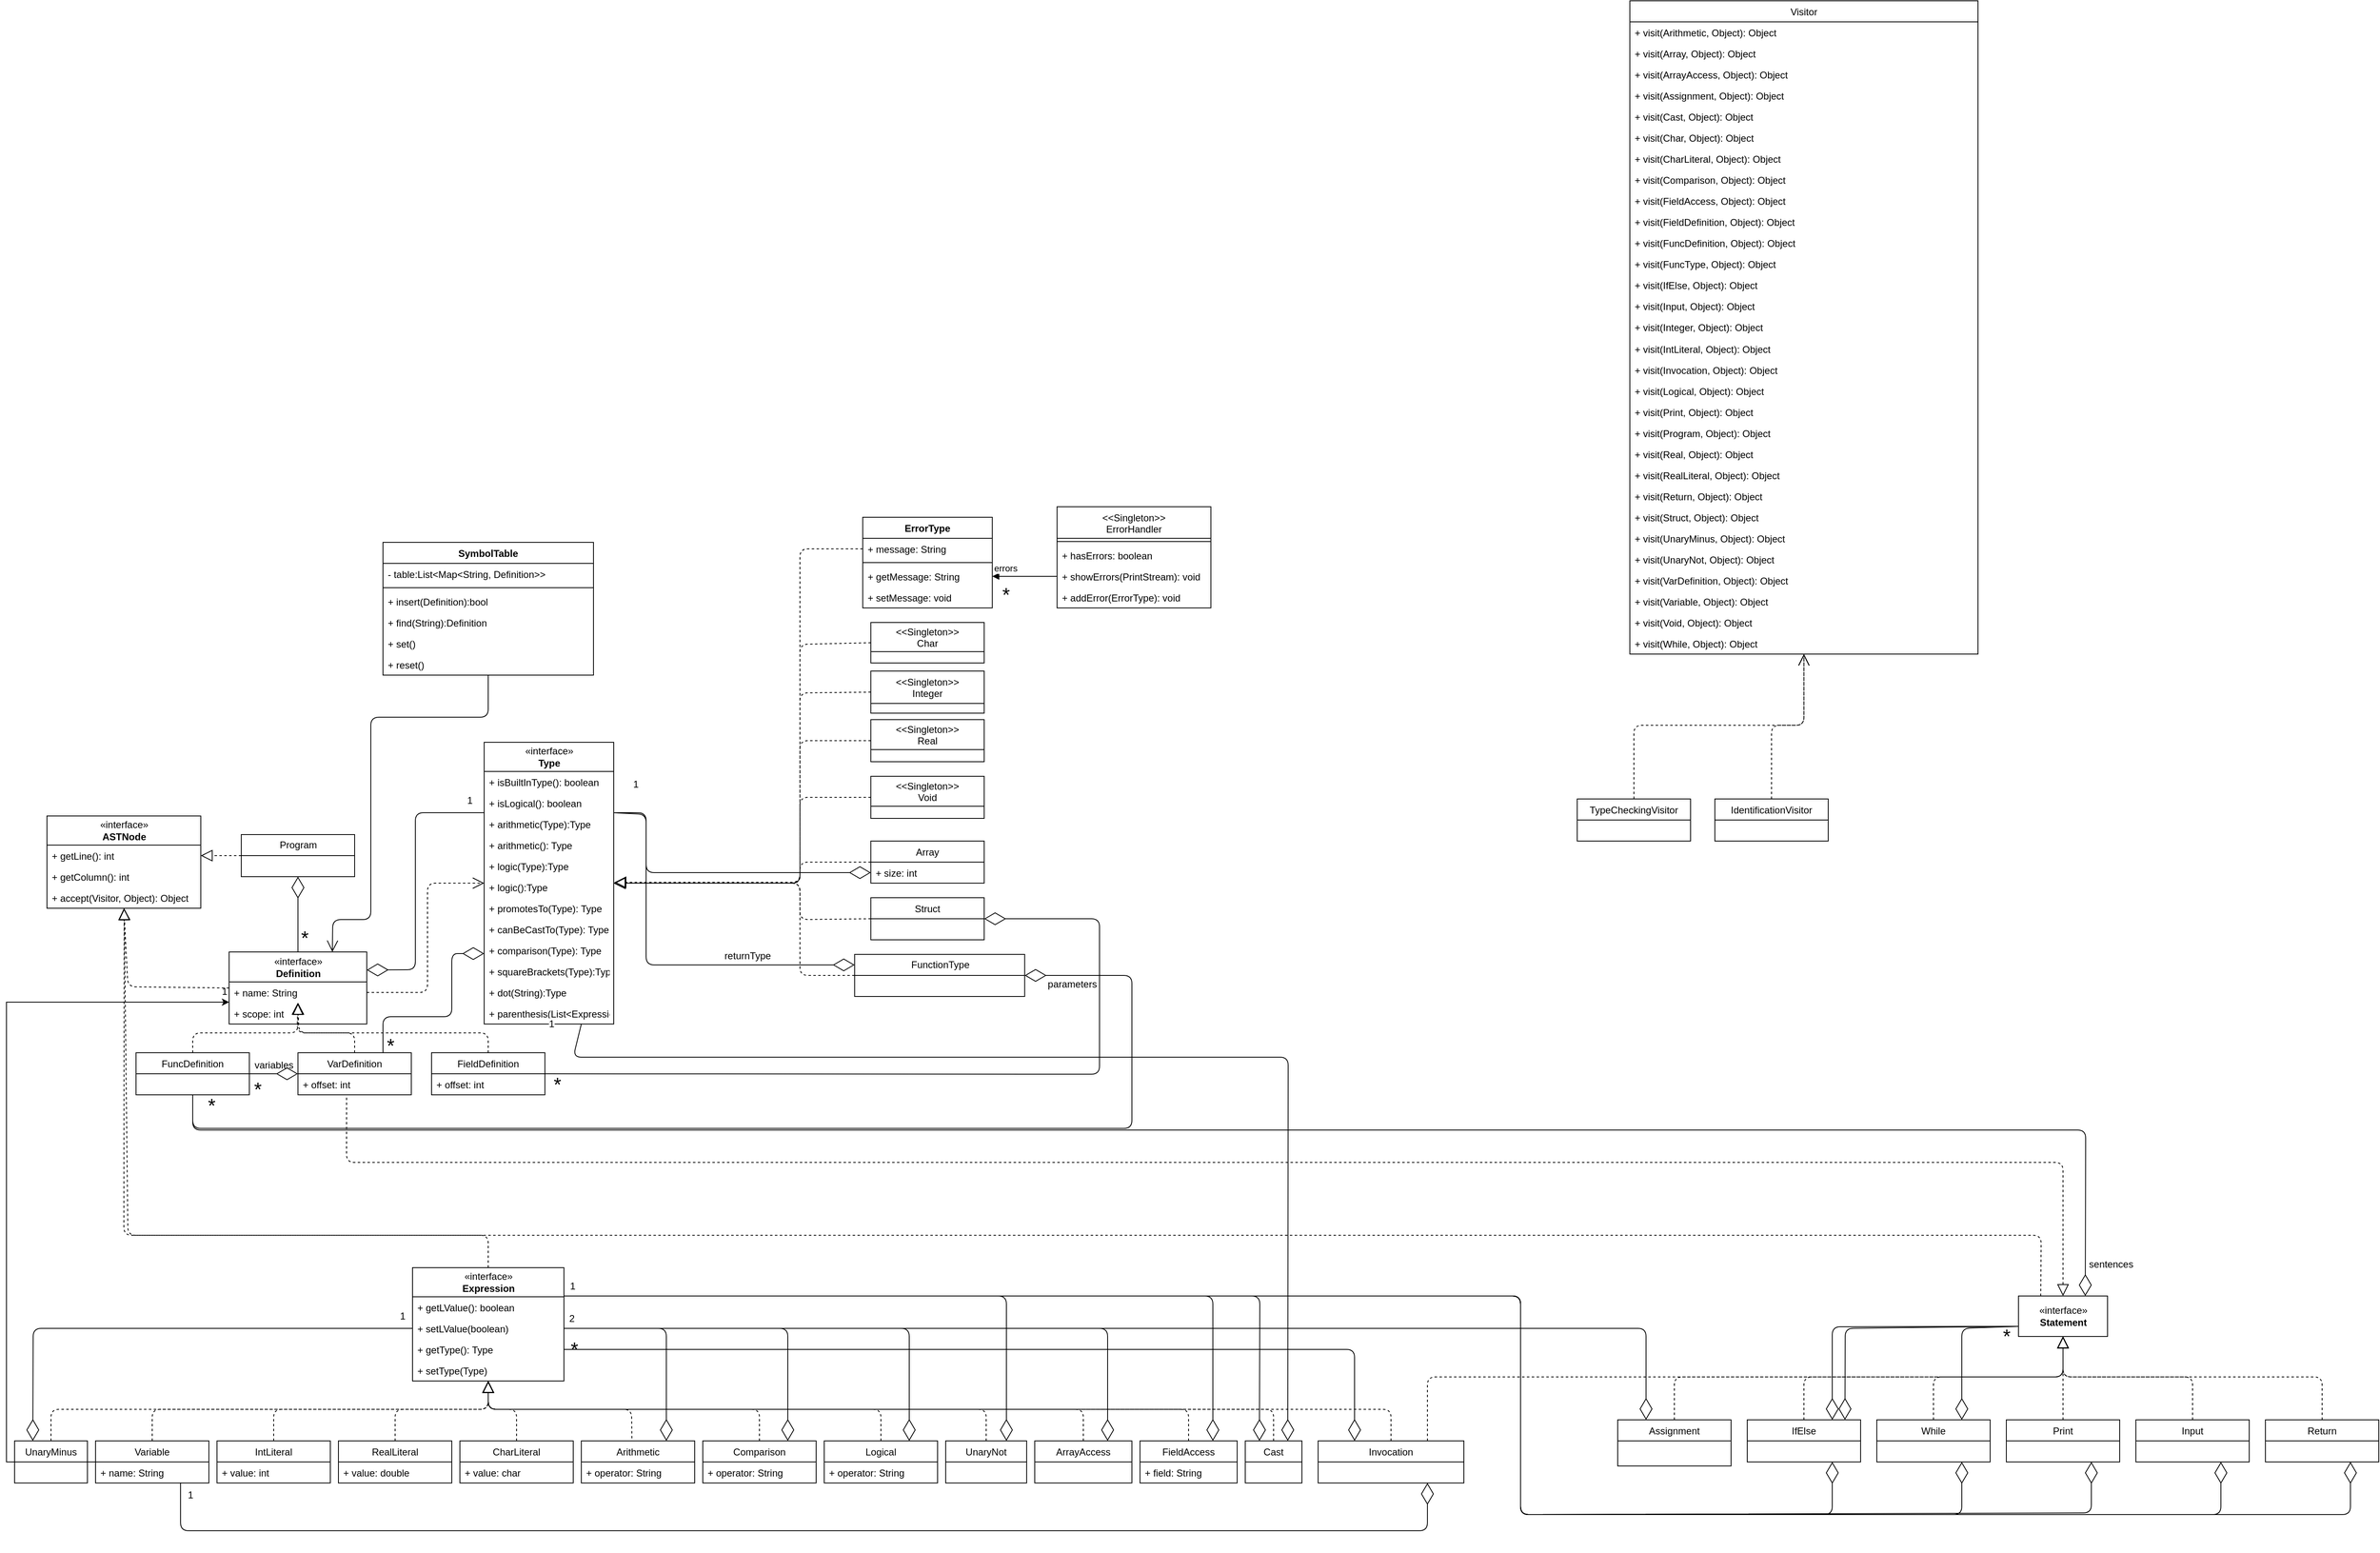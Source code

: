 <mxfile version="12.9.11" type="device"><diagram name="Page-1" id="9f46799a-70d6-7492-0946-bef42562c5a5"><mxGraphModel dx="2635" dy="1695" grid="1" gridSize="10" guides="1" tooltips="1" connect="1" arrows="1" fold="1" page="1" pageScale="1" pageWidth="1654" pageHeight="1169" background="#ffffff" math="0" shadow="0"><root><mxCell id="0"/><mxCell id="1" parent="0"/><mxCell id="LdZYqFTpJ8IgPZBK48Vj-14" value="IntLiteral" style="swimlane;fontStyle=0;childLayout=stackLayout;horizontal=1;startSize=26;fillColor=none;horizontalStack=0;resizeParent=1;resizeParentMax=0;resizeLast=0;collapsible=1;marginBottom=0;" parent="1" vertex="1"><mxGeometry x="-1380" y="1004" width="140" height="52" as="geometry"/></mxCell><mxCell id="LdZYqFTpJ8IgPZBK48Vj-39" value="+ value: int" style="text;strokeColor=none;fillColor=none;align=left;verticalAlign=top;spacingLeft=4;spacingRight=4;overflow=hidden;rotatable=0;points=[[0,0.5],[1,0.5]];portConstraint=eastwest;" parent="LdZYqFTpJ8IgPZBK48Vj-14" vertex="1"><mxGeometry y="26" width="140" height="26" as="geometry"/></mxCell><mxCell id="-a2WhWgCsr8Fc5FmFHEQ-36" style="edgeStyle=orthogonalEdgeStyle;rounded=0;orthogonalLoop=1;jettySize=auto;html=1;fontSize=24;" parent="1" source="LdZYqFTpJ8IgPZBK48Vj-26" target="LdZYqFTpJ8IgPZBK48Vj-99" edge="1"><mxGeometry relative="1" as="geometry"><Array as="points"><mxPoint x="-1460" y="1030"/><mxPoint x="-1640" y="1030"/><mxPoint x="-1640" y="462"/></Array></mxGeometry></mxCell><mxCell id="-a2WhWgCsr8Fc5FmFHEQ-37" value="&lt;font style=&quot;font-size: 12px&quot;&gt;1&lt;/font&gt;" style="text;html=1;align=center;verticalAlign=middle;resizable=0;points=[];labelBackgroundColor=#ffffff;fontSize=12;" parent="-a2WhWgCsr8Fc5FmFHEQ-36" vertex="1" connectable="0"><mxGeometry x="0.953" y="1" relative="1" as="geometry"><mxPoint x="15.86" y="-12.53" as="offset"/></mxGeometry></mxCell><mxCell id="LdZYqFTpJ8IgPZBK48Vj-26" value="Variable" style="swimlane;fontStyle=0;childLayout=stackLayout;horizontal=1;startSize=26;fillColor=none;horizontalStack=0;resizeParent=1;resizeParentMax=0;resizeLast=0;collapsible=1;marginBottom=0;" parent="1" vertex="1"><mxGeometry x="-1530" y="1004" width="140" height="52" as="geometry"/></mxCell><mxCell id="LdZYqFTpJ8IgPZBK48Vj-38" value="+ name: String" style="text;strokeColor=none;fillColor=none;align=left;verticalAlign=top;spacingLeft=4;spacingRight=4;overflow=hidden;rotatable=0;points=[[0,0.5],[1,0.5]];portConstraint=eastwest;" parent="LdZYqFTpJ8IgPZBK48Vj-26" vertex="1"><mxGeometry y="26" width="140" height="26" as="geometry"/></mxCell><mxCell id="LdZYqFTpJ8IgPZBK48Vj-40" value="Arithmetic" style="swimlane;fontStyle=0;childLayout=stackLayout;horizontal=1;startSize=26;fillColor=none;horizontalStack=0;resizeParent=1;resizeParentMax=0;resizeLast=0;collapsible=1;marginBottom=0;" parent="1" vertex="1"><mxGeometry x="-930" y="1004" width="140" height="52" as="geometry"/></mxCell><mxCell id="LdZYqFTpJ8IgPZBK48Vj-41" value="+ operator: String" style="text;strokeColor=none;fillColor=none;align=left;verticalAlign=top;spacingLeft=4;spacingRight=4;overflow=hidden;rotatable=0;points=[[0,0.5],[1,0.5]];portConstraint=eastwest;" parent="LdZYqFTpJ8IgPZBK48Vj-40" vertex="1"><mxGeometry y="26" width="140" height="26" as="geometry"/></mxCell><mxCell id="LdZYqFTpJ8IgPZBK48Vj-44" value="UnaryMinus" style="swimlane;fontStyle=0;childLayout=stackLayout;horizontal=1;startSize=26;fillColor=none;horizontalStack=0;resizeParent=1;resizeParentMax=0;resizeLast=0;collapsible=1;marginBottom=0;" parent="1" vertex="1"><mxGeometry x="-1630" y="1004" width="90" height="52" as="geometry"/></mxCell><mxCell id="LdZYqFTpJ8IgPZBK48Vj-51" value="" style="endArrow=diamondThin;endFill=0;endSize=24;html=1;entryX=0.25;entryY=0;entryDx=0;entryDy=0;exitX=0;exitY=0.5;exitDx=0;exitDy=0;" parent="1" source="pcNsEcgM5LUNJxeLO8ci-68" target="LdZYqFTpJ8IgPZBK48Vj-44" edge="1"><mxGeometry width="160" relative="1" as="geometry"><mxPoint x="-1410" y="1075" as="sourcePoint"/><mxPoint x="-1250" y="1075" as="targetPoint"/><Array as="points"><mxPoint x="-1607" y="865"/></Array></mxGeometry></mxCell><mxCell id="LdZYqFTpJ8IgPZBK48Vj-53" value="1" style="text;html=1;align=center;verticalAlign=middle;resizable=0;points=[];labelBackgroundColor=#ffffff;" parent="LdZYqFTpJ8IgPZBK48Vj-51" vertex="1" connectable="0"><mxGeometry x="-0.935" y="-1" relative="1" as="geometry"><mxPoint x="6.67" y="-14" as="offset"/></mxGeometry></mxCell><mxCell id="LdZYqFTpJ8IgPZBK48Vj-55" value="" style="endArrow=block;dashed=1;endFill=0;endSize=12;html=1;exitX=0.446;exitY=-0.061;exitDx=0;exitDy=0;exitPerimeter=0;" parent="1" source="LdZYqFTpJ8IgPZBK48Vj-40" target="pcNsEcgM5LUNJxeLO8ci-70" edge="1"><mxGeometry width="160" relative="1" as="geometry"><mxPoint x="-910" y="925" as="sourcePoint"/><mxPoint x="-1050" y="905" as="targetPoint"/><Array as="points"><mxPoint x="-868" y="965"/><mxPoint x="-1045" y="965"/></Array></mxGeometry></mxCell><mxCell id="LdZYqFTpJ8IgPZBK48Vj-56" value="" style="endArrow=block;dashed=1;endFill=0;endSize=12;html=1;exitX=0.5;exitY=0;exitDx=0;exitDy=0;" parent="1" source="LdZYqFTpJ8IgPZBK48Vj-14" target="pcNsEcgM5LUNJxeLO8ci-70" edge="1"><mxGeometry width="160" relative="1" as="geometry"><mxPoint x="-1010" y="935" as="sourcePoint"/><mxPoint x="-1050" y="905" as="targetPoint"/><Array as="points"><mxPoint x="-1310" y="965"/><mxPoint x="-1045" y="965"/></Array></mxGeometry></mxCell><mxCell id="LdZYqFTpJ8IgPZBK48Vj-57" value="" style="endArrow=block;dashed=1;endFill=0;endSize=12;html=1;exitX=0.5;exitY=0;exitDx=0;exitDy=0;" parent="1" source="LdZYqFTpJ8IgPZBK48Vj-26" target="pcNsEcgM5LUNJxeLO8ci-70" edge="1"><mxGeometry width="160" relative="1" as="geometry"><mxPoint x="-1070" y="945" as="sourcePoint"/><mxPoint x="-1050" y="905" as="targetPoint"/><Array as="points"><mxPoint x="-1460" y="965"/><mxPoint x="-1045" y="965"/></Array></mxGeometry></mxCell><mxCell id="LdZYqFTpJ8IgPZBK48Vj-58" value="" style="endArrow=block;dashed=1;endFill=0;endSize=12;html=1;exitX=0.5;exitY=0;exitDx=0;exitDy=0;" parent="1" source="LdZYqFTpJ8IgPZBK48Vj-44" target="pcNsEcgM5LUNJxeLO8ci-70" edge="1"><mxGeometry width="160" relative="1" as="geometry"><mxPoint x="-1320" y="965" as="sourcePoint"/><mxPoint x="-1160" y="965" as="targetPoint"/><Array as="points"><mxPoint x="-1585" y="965"/><mxPoint x="-1045" y="965"/></Array></mxGeometry></mxCell><mxCell id="LdZYqFTpJ8IgPZBK48Vj-59" value="" style="endArrow=diamondThin;endFill=0;endSize=24;html=1;exitX=1;exitY=0.5;exitDx=0;exitDy=0;entryX=0.75;entryY=0;entryDx=0;entryDy=0;" parent="1" source="pcNsEcgM5LUNJxeLO8ci-68" target="LdZYqFTpJ8IgPZBK48Vj-40" edge="1"><mxGeometry width="160" relative="1" as="geometry"><mxPoint x="-1460" y="1075" as="sourcePoint"/><mxPoint x="-670" y="1075" as="targetPoint"/><Array as="points"><mxPoint x="-825" y="865"/></Array></mxGeometry></mxCell><mxCell id="LdZYqFTpJ8IgPZBK48Vj-60" value="2" style="text;html=1;align=center;verticalAlign=middle;resizable=0;points=[];labelBackgroundColor=#ffffff;" parent="LdZYqFTpJ8IgPZBK48Vj-59" vertex="1" connectable="0"><mxGeometry x="-0.912" y="-2" relative="1" as="geometry"><mxPoint x="-2.49" y="-14.54" as="offset"/></mxGeometry></mxCell><mxCell id="LdZYqFTpJ8IgPZBK48Vj-61" value="«interface»&lt;br&gt;&lt;b&gt;Statement&lt;/b&gt;" style="html=1;" parent="1" vertex="1"><mxGeometry x="845" y="825" width="110" height="50" as="geometry"/></mxCell><mxCell id="LdZYqFTpJ8IgPZBK48Vj-63" value="Assignment" style="swimlane;fontStyle=0;childLayout=stackLayout;horizontal=1;startSize=26;fillColor=none;horizontalStack=0;resizeParent=1;resizeParentMax=0;resizeLast=0;collapsible=1;marginBottom=0;" parent="1" vertex="1"><mxGeometry x="350" y="978" width="140" height="57" as="geometry"/></mxCell><mxCell id="LdZYqFTpJ8IgPZBK48Vj-67" value="" style="endArrow=block;dashed=1;endFill=0;endSize=12;html=1;exitX=0.5;exitY=0;exitDx=0;exitDy=0;entryX=0.5;entryY=1;entryDx=0;entryDy=0;" parent="1" source="LdZYqFTpJ8IgPZBK48Vj-63" target="LdZYqFTpJ8IgPZBK48Vj-61" edge="1"><mxGeometry width="160" relative="1" as="geometry"><mxPoint x="512.44" y="1120.918" as="sourcePoint"/><mxPoint x="255.0" y="1025.09" as="targetPoint"/><Array as="points"><mxPoint x="420" y="925"/><mxPoint x="900" y="925"/></Array></mxGeometry></mxCell><mxCell id="LdZYqFTpJ8IgPZBK48Vj-68" value="" style="endArrow=diamondThin;endFill=0;endSize=24;html=1;exitX=1;exitY=0.5;exitDx=0;exitDy=0;entryX=0.25;entryY=0;entryDx=0;entryDy=0;" parent="1" source="pcNsEcgM5LUNJxeLO8ci-68" target="LdZYqFTpJ8IgPZBK48Vj-63" edge="1"><mxGeometry width="160" relative="1" as="geometry"><mxPoint x="-945.0" y="837" as="sourcePoint"/><mxPoint x="-665" y="987" as="targetPoint"/><Array as="points"><mxPoint x="385" y="865"/></Array></mxGeometry></mxCell><mxCell id="LdZYqFTpJ8IgPZBK48Vj-70" value="«interface»&lt;br&gt;&lt;b&gt;ASTNode&lt;/b&gt;" style="swimlane;fontStyle=0;childLayout=stackLayout;horizontal=1;startSize=36;fillColor=none;horizontalStack=0;resizeParent=1;resizeParentMax=0;resizeLast=0;collapsible=1;marginBottom=0;html=1;" parent="1" vertex="1"><mxGeometry x="-1590" y="232" width="190" height="114" as="geometry"/></mxCell><mxCell id="LdZYqFTpJ8IgPZBK48Vj-71" value="+ getLine(): int" style="text;strokeColor=none;fillColor=none;align=left;verticalAlign=top;spacingLeft=4;spacingRight=4;overflow=hidden;rotatable=0;points=[[0,0.5],[1,0.5]];portConstraint=eastwest;" parent="LdZYqFTpJ8IgPZBK48Vj-70" vertex="1"><mxGeometry y="36" width="190" height="26" as="geometry"/></mxCell><mxCell id="LdZYqFTpJ8IgPZBK48Vj-72" value="+ getColumn(): int" style="text;strokeColor=none;fillColor=none;align=left;verticalAlign=top;spacingLeft=4;spacingRight=4;overflow=hidden;rotatable=0;points=[[0,0.5],[1,0.5]];portConstraint=eastwest;" parent="LdZYqFTpJ8IgPZBK48Vj-70" vertex="1"><mxGeometry y="62" width="190" height="26" as="geometry"/></mxCell><mxCell id="pcNsEcgM5LUNJxeLO8ci-1" value="+ accept(Visitor, Object): Object" style="text;strokeColor=none;fillColor=none;align=left;verticalAlign=top;spacingLeft=4;spacingRight=4;overflow=hidden;rotatable=0;points=[[0,0.5],[1,0.5]];portConstraint=eastwest;" vertex="1" parent="LdZYqFTpJ8IgPZBK48Vj-70"><mxGeometry y="88" width="190" height="26" as="geometry"/></mxCell><mxCell id="LdZYqFTpJ8IgPZBK48Vj-78" value="VarDefinition" style="swimlane;fontStyle=0;childLayout=stackLayout;horizontal=1;startSize=26;fillColor=none;horizontalStack=0;resizeParent=1;resizeParentMax=0;resizeLast=0;collapsible=1;marginBottom=0;" parent="1" vertex="1"><mxGeometry x="-1280" y="524.5" width="140" height="52" as="geometry"/></mxCell><mxCell id="LdZYqFTpJ8IgPZBK48Vj-114" value="+ offset: int" style="text;strokeColor=none;fillColor=none;align=left;verticalAlign=top;spacingLeft=4;spacingRight=4;overflow=hidden;rotatable=0;points=[[0,0.5],[1,0.5]];portConstraint=eastwest;" parent="LdZYqFTpJ8IgPZBK48Vj-78" vertex="1"><mxGeometry y="26" width="140" height="26" as="geometry"/></mxCell><mxCell id="LdZYqFTpJ8IgPZBK48Vj-82" value="FuncDefinition" style="swimlane;fontStyle=0;childLayout=stackLayout;horizontal=1;startSize=26;fillColor=none;horizontalStack=0;resizeParent=1;resizeParentMax=0;resizeLast=0;collapsible=1;marginBottom=0;" parent="1" vertex="1"><mxGeometry x="-1480" y="524.5" width="140" height="52" as="geometry"/></mxCell><mxCell id="LdZYqFTpJ8IgPZBK48Vj-86" value="«interface»&lt;br&gt;&lt;b&gt;Definition&lt;/b&gt;" style="swimlane;fontStyle=0;childLayout=stackLayout;horizontal=1;startSize=37;fillColor=none;horizontalStack=0;resizeParent=1;resizeParentMax=0;resizeLast=0;collapsible=1;marginBottom=0;html=1;" parent="1" vertex="1"><mxGeometry x="-1365" y="400" width="170" height="89" as="geometry"/></mxCell><mxCell id="LdZYqFTpJ8IgPZBK48Vj-99" value="+ name: String" style="text;strokeColor=none;fillColor=none;align=left;verticalAlign=top;spacingLeft=4;spacingRight=4;overflow=hidden;rotatable=0;points=[[0,0.5],[1,0.5]];portConstraint=eastwest;" parent="LdZYqFTpJ8IgPZBK48Vj-86" vertex="1"><mxGeometry y="37" width="170" height="26" as="geometry"/></mxCell><mxCell id="pcNsEcgM5LUNJxeLO8ci-51" value="+ scope: int" style="text;strokeColor=none;fillColor=none;align=left;verticalAlign=top;spacingLeft=4;spacingRight=4;overflow=hidden;rotatable=0;points=[[0,0.5],[1,0.5]];portConstraint=eastwest;" vertex="1" parent="LdZYqFTpJ8IgPZBK48Vj-86"><mxGeometry y="63" width="170" height="26" as="geometry"/></mxCell><mxCell id="LdZYqFTpJ8IgPZBK48Vj-91" value="«interface»&lt;br&gt;&lt;b&gt;Type&lt;/b&gt;" style="swimlane;fontStyle=0;childLayout=stackLayout;horizontal=1;startSize=36;fillColor=none;horizontalStack=0;resizeParent=1;resizeParentMax=0;resizeLast=0;collapsible=1;marginBottom=0;html=1;" parent="1" vertex="1"><mxGeometry x="-1050" y="141" width="160" height="348" as="geometry"/></mxCell><mxCell id="pcNsEcgM5LUNJxeLO8ci-73" value="+ isBuiltInType(): boolean" style="text;strokeColor=none;fillColor=none;align=left;verticalAlign=top;spacingLeft=4;spacingRight=4;overflow=hidden;rotatable=0;points=[[0,0.5],[1,0.5]];portConstraint=eastwest;labelBackgroundColor=none;" vertex="1" parent="LdZYqFTpJ8IgPZBK48Vj-91"><mxGeometry y="36" width="160" height="26" as="geometry"/></mxCell><mxCell id="pcNsEcgM5LUNJxeLO8ci-74" value="+ isLogical(): boolean" style="text;strokeColor=none;fillColor=none;align=left;verticalAlign=top;spacingLeft=4;spacingRight=4;overflow=hidden;rotatable=0;points=[[0,0.5],[1,0.5]];portConstraint=eastwest;labelBackgroundColor=none;" vertex="1" parent="LdZYqFTpJ8IgPZBK48Vj-91"><mxGeometry y="62" width="160" height="26" as="geometry"/></mxCell><mxCell id="pcNsEcgM5LUNJxeLO8ci-75" value="+ arithmetic(Type):Type" style="text;strokeColor=none;fillColor=none;align=left;verticalAlign=top;spacingLeft=4;spacingRight=4;overflow=hidden;rotatable=0;points=[[0,0.5],[1,0.5]];portConstraint=eastwest;labelBackgroundColor=none;" vertex="1" parent="LdZYqFTpJ8IgPZBK48Vj-91"><mxGeometry y="88" width="160" height="26" as="geometry"/></mxCell><mxCell id="pcNsEcgM5LUNJxeLO8ci-76" value="+ arithmetic(): Type" style="text;strokeColor=none;fillColor=none;align=left;verticalAlign=top;spacingLeft=4;spacingRight=4;overflow=hidden;rotatable=0;points=[[0,0.5],[1,0.5]];portConstraint=eastwest;labelBackgroundColor=none;" vertex="1" parent="LdZYqFTpJ8IgPZBK48Vj-91"><mxGeometry y="114" width="160" height="26" as="geometry"/></mxCell><mxCell id="pcNsEcgM5LUNJxeLO8ci-77" value="+ logic(Type):Type" style="text;strokeColor=none;fillColor=none;align=left;verticalAlign=top;spacingLeft=4;spacingRight=4;overflow=hidden;rotatable=0;points=[[0,0.5],[1,0.5]];portConstraint=eastwest;labelBackgroundColor=none;" vertex="1" parent="LdZYqFTpJ8IgPZBK48Vj-91"><mxGeometry y="140" width="160" height="26" as="geometry"/></mxCell><mxCell id="pcNsEcgM5LUNJxeLO8ci-78" value="+ logic():Type" style="text;strokeColor=none;fillColor=none;align=left;verticalAlign=top;spacingLeft=4;spacingRight=4;overflow=hidden;rotatable=0;points=[[0,0.5],[1,0.5]];portConstraint=eastwest;labelBackgroundColor=none;" vertex="1" parent="LdZYqFTpJ8IgPZBK48Vj-91"><mxGeometry y="166" width="160" height="26" as="geometry"/></mxCell><mxCell id="pcNsEcgM5LUNJxeLO8ci-79" value="+ promotesTo(Type): Type" style="text;strokeColor=none;fillColor=none;align=left;verticalAlign=top;spacingLeft=4;spacingRight=4;overflow=hidden;rotatable=0;points=[[0,0.5],[1,0.5]];portConstraint=eastwest;labelBackgroundColor=none;" vertex="1" parent="LdZYqFTpJ8IgPZBK48Vj-91"><mxGeometry y="192" width="160" height="26" as="geometry"/></mxCell><mxCell id="pcNsEcgM5LUNJxeLO8ci-80" value="+ canBeCastTo(Type): Type" style="text;strokeColor=none;fillColor=none;align=left;verticalAlign=top;spacingLeft=4;spacingRight=4;overflow=hidden;rotatable=0;points=[[0,0.5],[1,0.5]];portConstraint=eastwest;labelBackgroundColor=none;" vertex="1" parent="LdZYqFTpJ8IgPZBK48Vj-91"><mxGeometry y="218" width="160" height="26" as="geometry"/></mxCell><mxCell id="pcNsEcgM5LUNJxeLO8ci-81" value="+ comparison(Type): Type" style="text;strokeColor=none;fillColor=none;align=left;verticalAlign=top;spacingLeft=4;spacingRight=4;overflow=hidden;rotatable=0;points=[[0,0.5],[1,0.5]];portConstraint=eastwest;labelBackgroundColor=none;" vertex="1" parent="LdZYqFTpJ8IgPZBK48Vj-91"><mxGeometry y="244" width="160" height="26" as="geometry"/></mxCell><mxCell id="pcNsEcgM5LUNJxeLO8ci-82" value="+ squareBrackets(Type):Type" style="text;strokeColor=none;fillColor=none;align=left;verticalAlign=top;spacingLeft=4;spacingRight=4;overflow=hidden;rotatable=0;points=[[0,0.5],[1,0.5]];portConstraint=eastwest;labelBackgroundColor=none;" vertex="1" parent="LdZYqFTpJ8IgPZBK48Vj-91"><mxGeometry y="270" width="160" height="26" as="geometry"/></mxCell><mxCell id="pcNsEcgM5LUNJxeLO8ci-83" value="+ dot(String):Type" style="text;strokeColor=none;fillColor=none;align=left;verticalAlign=top;spacingLeft=4;spacingRight=4;overflow=hidden;rotatable=0;points=[[0,0.5],[1,0.5]];portConstraint=eastwest;labelBackgroundColor=none;" vertex="1" parent="LdZYqFTpJ8IgPZBK48Vj-91"><mxGeometry y="296" width="160" height="26" as="geometry"/></mxCell><mxCell id="pcNsEcgM5LUNJxeLO8ci-84" value="+ parenthesis(List&lt;Expression&gt;):Type" style="text;strokeColor=none;fillColor=none;align=left;verticalAlign=top;spacingLeft=4;spacingRight=4;overflow=hidden;rotatable=0;points=[[0,0.5],[1,0.5]];portConstraint=eastwest;labelBackgroundColor=none;" vertex="1" parent="LdZYqFTpJ8IgPZBK48Vj-91"><mxGeometry y="322" width="160" height="26" as="geometry"/></mxCell><mxCell id="LdZYqFTpJ8IgPZBK48Vj-94" value="FunctionType" style="swimlane;fontStyle=0;childLayout=stackLayout;horizontal=1;startSize=26;fillColor=none;horizontalStack=0;resizeParent=1;resizeParentMax=0;resizeLast=0;collapsible=1;marginBottom=0;html=1;" parent="1" vertex="1"><mxGeometry x="-592.43" y="403" width="210" height="52" as="geometry"/></mxCell><mxCell id="LdZYqFTpJ8IgPZBK48Vj-100" value="Program" style="swimlane;fontStyle=0;childLayout=stackLayout;horizontal=1;startSize=26;fillColor=none;horizontalStack=0;resizeParent=1;resizeParentMax=0;resizeLast=0;collapsible=1;marginBottom=0;html=1;" parent="1" vertex="1"><mxGeometry x="-1350" y="255" width="140" height="52" as="geometry"/></mxCell><mxCell id="LdZYqFTpJ8IgPZBK48Vj-112" value="" style="endArrow=block;dashed=1;endFill=0;endSize=12;html=1;exitX=0.5;exitY=0;exitDx=0;exitDy=0;" parent="1" source="LdZYqFTpJ8IgPZBK48Vj-78" target="LdZYqFTpJ8IgPZBK48Vj-99" edge="1"><mxGeometry width="160" relative="1" as="geometry"><mxPoint x="-1035" y="538" as="sourcePoint"/><mxPoint x="-1080" y="470" as="targetPoint"/><Array as="points"><mxPoint x="-1210" y="500"/><mxPoint x="-1279" y="500"/></Array></mxGeometry></mxCell><mxCell id="LdZYqFTpJ8IgPZBK48Vj-113" value="" style="endArrow=block;dashed=1;endFill=0;endSize=12;html=1;exitX=0.5;exitY=0;exitDx=0;exitDy=0;" parent="1" source="LdZYqFTpJ8IgPZBK48Vj-82" target="LdZYqFTpJ8IgPZBK48Vj-99" edge="1"><mxGeometry width="160" relative="1" as="geometry"><mxPoint x="-1045" y="542.5" as="sourcePoint"/><mxPoint x="-1280" y="478" as="targetPoint"/><Array as="points"><mxPoint x="-1410" y="500"/><mxPoint x="-1280" y="500"/></Array></mxGeometry></mxCell><mxCell id="LdZYqFTpJ8IgPZBK48Vj-118" value="" style="endArrow=block;dashed=1;endFill=0;endSize=12;html=1;exitX=0;exitY=0.5;exitDx=0;exitDy=0;entryX=1;entryY=0.5;entryDx=0;entryDy=0;" parent="1" source="LdZYqFTpJ8IgPZBK48Vj-100" target="LdZYqFTpJ8IgPZBK48Vj-71" edge="1"><mxGeometry width="160" relative="1" as="geometry"><mxPoint x="-1510" y="446.49" as="sourcePoint"/><mxPoint x="-1420" y="400" as="targetPoint"/></mxGeometry></mxCell><mxCell id="LdZYqFTpJ8IgPZBK48Vj-119" value="" style="endArrow=diamondThin;endFill=0;endSize=24;html=1;entryX=0.5;entryY=1;entryDx=0;entryDy=0;exitX=0.5;exitY=0;exitDx=0;exitDy=0;" parent="1" source="LdZYqFTpJ8IgPZBK48Vj-86" target="LdZYqFTpJ8IgPZBK48Vj-100" edge="1"><mxGeometry width="160" relative="1" as="geometry"><mxPoint x="-770" y="310" as="sourcePoint"/><mxPoint x="-1080" y="460" as="targetPoint"/><Array as="points"/></mxGeometry></mxCell><mxCell id="LdZYqFTpJ8IgPZBK48Vj-120" value="*" style="text;html=1;align=center;verticalAlign=middle;resizable=0;points=[];labelBackgroundColor=none;fontSize=24;" parent="LdZYqFTpJ8IgPZBK48Vj-119" vertex="1" connectable="0"><mxGeometry x="-0.935" y="-1" relative="1" as="geometry"><mxPoint x="6.67" y="-14" as="offset"/></mxGeometry></mxCell><mxCell id="LdZYqFTpJ8IgPZBK48Vj-122" value="" style="endArrow=open;endSize=12;dashed=1;html=1;fontSize=24;exitX=1;exitY=0.5;exitDx=0;exitDy=0;entryX=0;entryY=0.5;entryDx=0;entryDy=0;" parent="1" source="LdZYqFTpJ8IgPZBK48Vj-99" target="LdZYqFTpJ8IgPZBK48Vj-91" edge="1"><mxGeometry x="0.125" y="-20" width="160" relative="1" as="geometry"><mxPoint x="-1140" y="350" as="sourcePoint"/><mxPoint x="-980" y="350" as="targetPoint"/><mxPoint as="offset"/><Array as="points"><mxPoint x="-1120" y="450"/><mxPoint x="-1120" y="315"/></Array></mxGeometry></mxCell><mxCell id="LdZYqFTpJ8IgPZBK48Vj-123" value="" style="endArrow=block;dashed=1;endFill=0;endSize=12;html=1;exitX=0.5;exitY=0;exitDx=0;exitDy=0;entryX=0.502;entryY=0.997;entryDx=0;entryDy=0;entryPerimeter=0;" parent="1" source="pcNsEcgM5LUNJxeLO8ci-66" target="pcNsEcgM5LUNJxeLO8ci-1" edge="1"><mxGeometry width="160" relative="1" as="geometry"><mxPoint x="-1440" y="460" as="sourcePoint"/><mxPoint x="-1480" y="370" as="targetPoint"/><Array as="points"><mxPoint x="-1045" y="750"/><mxPoint x="-1495" y="750"/></Array></mxGeometry></mxCell><mxCell id="LdZYqFTpJ8IgPZBK48Vj-127" value="" style="endArrow=block;dashed=1;endFill=0;endSize=12;html=1;exitX=0.429;exitY=1.135;exitDx=0;exitDy=0;entryX=0.5;entryY=0;entryDx=0;entryDy=0;exitPerimeter=0;" parent="1" source="LdZYqFTpJ8IgPZBK48Vj-114" target="LdZYqFTpJ8IgPZBK48Vj-61" edge="1"><mxGeometry width="160" relative="1" as="geometry"><mxPoint x="-905" y="699" as="sourcePoint"/><mxPoint x="-980" y="600" as="targetPoint"/><Array as="points"><mxPoint x="-1220" y="660"/><mxPoint x="900" y="660"/></Array></mxGeometry></mxCell><mxCell id="-a2WhWgCsr8Fc5FmFHEQ-1" value="" style="endArrow=block;dashed=1;endFill=0;endSize=12;html=1;exitX=0;exitY=0.5;exitDx=0;exitDy=0;entryX=0.5;entryY=1;entryDx=0;entryDy=0;" parent="1" source="LdZYqFTpJ8IgPZBK48Vj-86" target="LdZYqFTpJ8IgPZBK48Vj-70" edge="1"><mxGeometry width="160" relative="1" as="geometry"><mxPoint x="-1400" y="411.5" as="sourcePoint"/><mxPoint x="-1500" y="370" as="targetPoint"/><Array as="points"><mxPoint x="-1490" y="443"/></Array></mxGeometry></mxCell><mxCell id="-a2WhWgCsr8Fc5FmFHEQ-2" value="FieldDefinition" style="swimlane;fontStyle=0;childLayout=stackLayout;horizontal=1;startSize=26;fillColor=none;horizontalStack=0;resizeParent=1;resizeParentMax=0;resizeLast=0;collapsible=1;marginBottom=0;" parent="1" vertex="1"><mxGeometry x="-1115" y="524.5" width="140" height="52" as="geometry"/></mxCell><mxCell id="-a2WhWgCsr8Fc5FmFHEQ-3" value="+ offset: int" style="text;strokeColor=none;fillColor=none;align=left;verticalAlign=top;spacingLeft=4;spacingRight=4;overflow=hidden;rotatable=0;points=[[0,0.5],[1,0.5]];portConstraint=eastwest;" parent="-a2WhWgCsr8Fc5FmFHEQ-2" vertex="1"><mxGeometry y="26" width="140" height="26" as="geometry"/></mxCell><mxCell id="-a2WhWgCsr8Fc5FmFHEQ-4" value="" style="endArrow=block;dashed=1;endFill=0;endSize=12;html=1;exitX=0.5;exitY=0;exitDx=0;exitDy=0;" parent="1" source="-a2WhWgCsr8Fc5FmFHEQ-2" target="LdZYqFTpJ8IgPZBK48Vj-99" edge="1"><mxGeometry width="160" relative="1" as="geometry"><mxPoint x="-1100" y="520" as="sourcePoint"/><mxPoint x="-1169.02" y="474.498" as="targetPoint"/><Array as="points"><mxPoint x="-1045" y="500"/><mxPoint x="-1281" y="500"/></Array></mxGeometry></mxCell><mxCell id="-a2WhWgCsr8Fc5FmFHEQ-5" value="" style="endArrow=block;dashed=1;endFill=0;endSize=12;html=1;exitX=0.25;exitY=0;exitDx=0;exitDy=0;entryX=0.502;entryY=1.012;entryDx=0;entryDy=0;entryPerimeter=0;" parent="1" source="LdZYqFTpJ8IgPZBK48Vj-61" target="pcNsEcgM5LUNJxeLO8ci-1" edge="1"><mxGeometry width="160" relative="1" as="geometry"><mxPoint x="-430" y="760" as="sourcePoint"/><mxPoint x="-1480" y="359.806" as="targetPoint"/><Array as="points"><mxPoint x="873" y="750"/><mxPoint x="-1490" y="750"/></Array></mxGeometry></mxCell><mxCell id="-a2WhWgCsr8Fc5FmFHEQ-6" value="&lt;&lt;Singleton&gt;&gt;&#10;Char" style="swimlane;fontStyle=0;childLayout=stackLayout;horizontal=1;startSize=36;fillColor=none;horizontalStack=0;resizeParent=1;resizeParentMax=0;resizeLast=0;collapsible=1;marginBottom=0;" parent="1" vertex="1"><mxGeometry x="-572.43" y="-7" width="140" height="50" as="geometry"/></mxCell><mxCell id="-a2WhWgCsr8Fc5FmFHEQ-10" value="&lt;&lt;Singleton&gt;&gt;&#10;Integer" style="swimlane;fontStyle=0;childLayout=stackLayout;horizontal=1;startSize=40;fillColor=none;horizontalStack=0;resizeParent=1;resizeParentMax=0;resizeLast=0;collapsible=1;marginBottom=0;" parent="1" vertex="1"><mxGeometry x="-572.43" y="53" width="140" height="52" as="geometry"/></mxCell><mxCell id="-a2WhWgCsr8Fc5FmFHEQ-11" value="&lt;&lt;Singleton&gt;&gt;&#10;Real" style="swimlane;fontStyle=0;childLayout=stackLayout;horizontal=1;startSize=37;fillColor=none;horizontalStack=0;resizeParent=1;resizeParentMax=0;resizeLast=0;collapsible=1;marginBottom=0;" parent="1" vertex="1"><mxGeometry x="-572.43" y="113" width="140" height="52" as="geometry"/></mxCell><mxCell id="-a2WhWgCsr8Fc5FmFHEQ-12" value="Array" style="swimlane;fontStyle=0;childLayout=stackLayout;horizontal=1;startSize=26;fillColor=none;horizontalStack=0;resizeParent=1;resizeParentMax=0;resizeLast=0;collapsible=1;marginBottom=0;" parent="1" vertex="1"><mxGeometry x="-572.43" y="263" width="140" height="52" as="geometry"/></mxCell><mxCell id="LdZYqFTpJ8IgPZBK48Vj-96" value="+ size: int" style="text;strokeColor=none;fillColor=none;align=left;verticalAlign=top;spacingLeft=4;spacingRight=4;overflow=hidden;rotatable=0;points=[[0,0.5],[1,0.5]];portConstraint=eastwest;" parent="-a2WhWgCsr8Fc5FmFHEQ-12" vertex="1"><mxGeometry y="26" width="140" height="26" as="geometry"/></mxCell><mxCell id="-a2WhWgCsr8Fc5FmFHEQ-13" value="&lt;&lt;Singleton&gt;&gt;&#10;Void" style="swimlane;fontStyle=0;childLayout=stackLayout;horizontal=1;startSize=37;fillColor=none;horizontalStack=0;resizeParent=1;resizeParentMax=0;resizeLast=0;collapsible=1;marginBottom=0;" parent="1" vertex="1"><mxGeometry x="-572.43" y="183" width="140" height="52" as="geometry"/></mxCell><mxCell id="-a2WhWgCsr8Fc5FmFHEQ-14" value="" style="endArrow=diamondThin;endFill=0;endSize=24;html=1;exitX=1;exitY=0.25;exitDx=0;exitDy=0;entryX=0;entryY=0.5;entryDx=0;entryDy=0;" parent="1" source="LdZYqFTpJ8IgPZBK48Vj-91" target="LdZYqFTpJ8IgPZBK48Vj-96" edge="1"><mxGeometry width="160" relative="1" as="geometry"><mxPoint x="-670" y="430" as="sourcePoint"/><mxPoint x="-160" y="592.5" as="targetPoint"/><Array as="points"><mxPoint x="-850" y="230"/><mxPoint x="-850" y="302"/></Array></mxGeometry></mxCell><mxCell id="-a2WhWgCsr8Fc5FmFHEQ-15" value="1" style="text;html=1;align=center;verticalAlign=middle;resizable=0;points=[];labelBackgroundColor=#ffffff;" parent="-a2WhWgCsr8Fc5FmFHEQ-14" vertex="1" connectable="0"><mxGeometry x="-0.912" y="-2" relative="1" as="geometry"><mxPoint x="9.48" y="-38.28" as="offset"/></mxGeometry></mxCell><mxCell id="-a2WhWgCsr8Fc5FmFHEQ-16" value="" style="endArrow=diamondThin;endFill=0;endSize=24;html=1;exitX=1;exitY=0.25;exitDx=0;exitDy=0;entryX=0;entryY=0.25;entryDx=0;entryDy=0;" parent="1" source="LdZYqFTpJ8IgPZBK48Vj-91" target="LdZYqFTpJ8IgPZBK48Vj-94" edge="1"><mxGeometry width="160" relative="1" as="geometry"><mxPoint x="-900" y="464.5" as="sourcePoint"/><mxPoint x="-740" y="330.0" as="targetPoint"/><Array as="points"><mxPoint x="-850" y="228"/><mxPoint x="-850" y="416"/></Array></mxGeometry></mxCell><mxCell id="F97pG6Oj2aSMplQnEj9i-15" value="returnType" style="text;html=1;align=center;verticalAlign=middle;resizable=0;points=[];labelBackgroundColor=none;fontSize=12;" parent="-a2WhWgCsr8Fc5FmFHEQ-16" vertex="1" connectable="0"><mxGeometry x="0.379" y="-2" relative="1" as="geometry"><mxPoint x="18" y="-13.5" as="offset"/></mxGeometry></mxCell><mxCell id="-a2WhWgCsr8Fc5FmFHEQ-18" value="Struct" style="swimlane;fontStyle=0;childLayout=stackLayout;horizontal=1;startSize=26;fillColor=none;horizontalStack=0;resizeParent=1;resizeParentMax=0;resizeLast=0;collapsible=1;marginBottom=0;" parent="1" vertex="1"><mxGeometry x="-572.43" y="333" width="140" height="52" as="geometry"/></mxCell><mxCell id="-a2WhWgCsr8Fc5FmFHEQ-19" value="" style="endArrow=diamondThin;endFill=0;endSize=24;html=1;exitX=1;exitY=0.5;exitDx=0;exitDy=0;entryX=1;entryY=0.5;entryDx=0;entryDy=0;" parent="1" source="-a2WhWgCsr8Fc5FmFHEQ-2" target="-a2WhWgCsr8Fc5FmFHEQ-18" edge="1"><mxGeometry width="160" relative="1" as="geometry"><mxPoint x="-550" y="411" as="sourcePoint"/><mxPoint x="-390" y="276.5" as="targetPoint"/><Array as="points"><mxPoint x="-290" y="551"/><mxPoint x="-290" y="359"/></Array></mxGeometry></mxCell><mxCell id="-a2WhWgCsr8Fc5FmFHEQ-20" value="&lt;font style=&quot;font-size: 24px&quot;&gt;*&lt;/font&gt;" style="text;html=1;align=center;verticalAlign=middle;resizable=0;points=[];labelBackgroundColor=none;" parent="-a2WhWgCsr8Fc5FmFHEQ-19" vertex="1" connectable="0"><mxGeometry x="-0.912" y="-2" relative="1" as="geometry"><mxPoint x="-30" y="10.97" as="offset"/></mxGeometry></mxCell><mxCell id="-a2WhWgCsr8Fc5FmFHEQ-21" value="" style="endArrow=diamondThin;endFill=0;endSize=24;html=1;entryX=1;entryY=0.5;entryDx=0;entryDy=0;exitX=0.5;exitY=1;exitDx=0;exitDy=0;" parent="1" source="LdZYqFTpJ8IgPZBK48Vj-82" target="LdZYqFTpJ8IgPZBK48Vj-94" edge="1"><mxGeometry width="160" relative="1" as="geometry"><mxPoint x="-1180" y="618" as="sourcePoint"/><mxPoint x="-585" y="483" as="targetPoint"/><Array as="points"><mxPoint x="-1410" y="618"/><mxPoint x="-250" y="618"/><mxPoint x="-250" y="429"/></Array></mxGeometry></mxCell><mxCell id="-a2WhWgCsr8Fc5FmFHEQ-22" value="*" style="text;html=1;align=center;verticalAlign=middle;resizable=0;points=[];labelBackgroundColor=none;fontSize=24;" parent="-a2WhWgCsr8Fc5FmFHEQ-21" vertex="1" connectable="0"><mxGeometry x="-0.912" y="-2" relative="1" as="geometry"><mxPoint x="-2.99" y="-30" as="offset"/></mxGeometry></mxCell><mxCell id="F97pG6Oj2aSMplQnEj9i-16" value="parameters" style="text;html=1;align=center;verticalAlign=middle;resizable=0;points=[];labelBackgroundColor=none;fontSize=12;" parent="-a2WhWgCsr8Fc5FmFHEQ-21" vertex="1" connectable="0"><mxGeometry x="0.895" y="-3" relative="1" as="geometry"><mxPoint x="-21.58" y="14" as="offset"/></mxGeometry></mxCell><mxCell id="-a2WhWgCsr8Fc5FmFHEQ-25" value="" style="endArrow=block;dashed=1;endFill=0;endSize=12;html=1;fontSize=24;exitX=0;exitY=0.5;exitDx=0;exitDy=0;entryX=1;entryY=0.5;entryDx=0;entryDy=0;" parent="1" source="-a2WhWgCsr8Fc5FmFHEQ-6" target="LdZYqFTpJ8IgPZBK48Vj-91" edge="1"><mxGeometry width="160" relative="1" as="geometry"><mxPoint x="-1000" y="270" as="sourcePoint"/><mxPoint x="-840" y="270" as="targetPoint"/><Array as="points"><mxPoint x="-660" y="20"/><mxPoint x="-660" y="315"/></Array></mxGeometry></mxCell><mxCell id="-a2WhWgCsr8Fc5FmFHEQ-26" value="" style="endArrow=block;dashed=1;endFill=0;endSize=12;html=1;fontSize=24;exitX=0;exitY=0.5;exitDx=0;exitDy=0;entryX=1;entryY=0.5;entryDx=0;entryDy=0;" parent="1" source="-a2WhWgCsr8Fc5FmFHEQ-10" target="LdZYqFTpJ8IgPZBK48Vj-91" edge="1"><mxGeometry width="160" relative="1" as="geometry"><mxPoint x="-790" y="167.5" as="sourcePoint"/><mxPoint x="-950" y="512" as="targetPoint"/><Array as="points"><mxPoint x="-660" y="80"/><mxPoint x="-660" y="315"/></Array></mxGeometry></mxCell><mxCell id="-a2WhWgCsr8Fc5FmFHEQ-27" value="" style="endArrow=block;dashed=1;endFill=0;endSize=12;html=1;fontSize=24;exitX=0;exitY=0.5;exitDx=0;exitDy=0;entryX=1;entryY=0.5;entryDx=0;entryDy=0;" parent="1" source="-a2WhWgCsr8Fc5FmFHEQ-13" target="LdZYqFTpJ8IgPZBK48Vj-91" edge="1"><mxGeometry width="160" relative="1" as="geometry"><mxPoint x="-780" y="350" as="sourcePoint"/><mxPoint x="-940" y="694.5" as="targetPoint"/><Array as="points"><mxPoint x="-660" y="209"/><mxPoint x="-660" y="315"/></Array></mxGeometry></mxCell><mxCell id="-a2WhWgCsr8Fc5FmFHEQ-28" value="" style="endArrow=block;dashed=1;endFill=0;endSize=12;html=1;fontSize=24;exitX=0;exitY=0.5;exitDx=0;exitDy=0;entryX=1.006;entryY=0.269;entryDx=0;entryDy=0;entryPerimeter=0;" parent="1" source="-a2WhWgCsr8Fc5FmFHEQ-11" edge="1" target="pcNsEcgM5LUNJxeLO8ci-78"><mxGeometry width="160" relative="1" as="geometry"><mxPoint x="-780" y="232" as="sourcePoint"/><mxPoint x="-840" y="340" as="targetPoint"/><Array as="points"><mxPoint x="-660" y="139"/><mxPoint x="-660" y="314"/></Array></mxGeometry></mxCell><mxCell id="-a2WhWgCsr8Fc5FmFHEQ-29" value="" style="endArrow=block;dashed=1;endFill=0;endSize=12;html=1;fontSize=24;exitX=0;exitY=0.5;exitDx=0;exitDy=0;entryX=1;entryY=0.5;entryDx=0;entryDy=0;" parent="1" source="-a2WhWgCsr8Fc5FmFHEQ-12" target="LdZYqFTpJ8IgPZBK48Vj-91" edge="1"><mxGeometry width="160" relative="1" as="geometry"><mxPoint x="-800" y="280" as="sourcePoint"/><mxPoint x="-960" y="504" as="targetPoint"/><Array as="points"><mxPoint x="-660" y="289"/><mxPoint x="-660" y="315"/></Array></mxGeometry></mxCell><mxCell id="-a2WhWgCsr8Fc5FmFHEQ-30" value="" style="endArrow=block;dashed=1;endFill=0;endSize=12;html=1;fontSize=24;exitX=0;exitY=0.5;exitDx=0;exitDy=0;entryX=1;entryY=0.5;entryDx=0;entryDy=0;" parent="1" source="-a2WhWgCsr8Fc5FmFHEQ-18" target="LdZYqFTpJ8IgPZBK48Vj-91" edge="1"><mxGeometry width="160" relative="1" as="geometry"><mxPoint x="-790" y="417" as="sourcePoint"/><mxPoint x="-950" y="512" as="targetPoint"/><Array as="points"><mxPoint x="-660" y="360"/><mxPoint x="-660" y="315"/></Array></mxGeometry></mxCell><mxCell id="-a2WhWgCsr8Fc5FmFHEQ-31" value="" style="endArrow=block;dashed=1;endFill=0;endSize=12;html=1;fontSize=24;exitX=0;exitY=0.5;exitDx=0;exitDy=0;entryX=1;entryY=0.5;entryDx=0;entryDy=0;" parent="1" source="LdZYqFTpJ8IgPZBK48Vj-94" target="LdZYqFTpJ8IgPZBK48Vj-91" edge="1"><mxGeometry width="160" relative="1" as="geometry"><mxPoint x="-830" y="500" as="sourcePoint"/><mxPoint x="-990" y="535" as="targetPoint"/><Array as="points"><mxPoint x="-660" y="429"/><mxPoint x="-660" y="315"/></Array></mxGeometry></mxCell><mxCell id="-a2WhWgCsr8Fc5FmFHEQ-38" value="RealLiteral" style="swimlane;fontStyle=0;childLayout=stackLayout;horizontal=1;startSize=26;fillColor=none;horizontalStack=0;resizeParent=1;resizeParentMax=0;resizeLast=0;collapsible=1;marginBottom=0;" parent="1" vertex="1"><mxGeometry x="-1230" y="1004" width="140" height="52" as="geometry"/></mxCell><mxCell id="-a2WhWgCsr8Fc5FmFHEQ-39" value="+ value: double" style="text;strokeColor=none;fillColor=none;align=left;verticalAlign=top;spacingLeft=4;spacingRight=4;overflow=hidden;rotatable=0;points=[[0,0.5],[1,0.5]];portConstraint=eastwest;" parent="-a2WhWgCsr8Fc5FmFHEQ-38" vertex="1"><mxGeometry y="26" width="140" height="26" as="geometry"/></mxCell><mxCell id="-a2WhWgCsr8Fc5FmFHEQ-40" value="CharLiteral" style="swimlane;fontStyle=0;childLayout=stackLayout;horizontal=1;startSize=26;fillColor=none;horizontalStack=0;resizeParent=1;resizeParentMax=0;resizeLast=0;collapsible=1;marginBottom=0;" parent="1" vertex="1"><mxGeometry x="-1080" y="1004" width="140" height="52" as="geometry"/></mxCell><mxCell id="-a2WhWgCsr8Fc5FmFHEQ-41" value="+ value: char" style="text;strokeColor=none;fillColor=none;align=left;verticalAlign=top;spacingLeft=4;spacingRight=4;overflow=hidden;rotatable=0;points=[[0,0.5],[1,0.5]];portConstraint=eastwest;" parent="-a2WhWgCsr8Fc5FmFHEQ-40" vertex="1"><mxGeometry y="26" width="140" height="26" as="geometry"/></mxCell><mxCell id="-a2WhWgCsr8Fc5FmFHEQ-42" value="" style="endArrow=block;dashed=1;endFill=0;endSize=12;html=1;exitX=0.5;exitY=0;exitDx=0;exitDy=0;" parent="1" source="-a2WhWgCsr8Fc5FmFHEQ-38" target="pcNsEcgM5LUNJxeLO8ci-70" edge="1"><mxGeometry width="160" relative="1" as="geometry"><mxPoint x="-847.56" y="1010.828" as="sourcePoint"/><mxPoint x="-1030.0" y="915" as="targetPoint"/><Array as="points"><mxPoint x="-1160" y="965"/><mxPoint x="-1045" y="965"/></Array></mxGeometry></mxCell><mxCell id="-a2WhWgCsr8Fc5FmFHEQ-43" value="" style="endArrow=block;dashed=1;endFill=0;endSize=12;html=1;exitX=0.5;exitY=0;exitDx=0;exitDy=0;" parent="1" source="-a2WhWgCsr8Fc5FmFHEQ-40" target="pcNsEcgM5LUNJxeLO8ci-70" edge="1"><mxGeometry width="160" relative="1" as="geometry"><mxPoint x="-1160" y="1034" as="sourcePoint"/><mxPoint x="-1010" y="925" as="targetPoint"/><Array as="points"><mxPoint x="-1010" y="965"/><mxPoint x="-1045" y="965"/></Array></mxGeometry></mxCell><mxCell id="-a2WhWgCsr8Fc5FmFHEQ-47" value="Comparison" style="swimlane;fontStyle=0;childLayout=stackLayout;horizontal=1;startSize=26;fillColor=none;horizontalStack=0;resizeParent=1;resizeParentMax=0;resizeLast=0;collapsible=1;marginBottom=0;" parent="1" vertex="1"><mxGeometry x="-780" y="1004" width="140" height="52" as="geometry"/></mxCell><mxCell id="-a2WhWgCsr8Fc5FmFHEQ-48" value="+ operator: String" style="text;strokeColor=none;fillColor=none;align=left;verticalAlign=top;spacingLeft=4;spacingRight=4;overflow=hidden;rotatable=0;points=[[0,0.5],[1,0.5]];portConstraint=eastwest;" parent="-a2WhWgCsr8Fc5FmFHEQ-47" vertex="1"><mxGeometry y="26" width="140" height="26" as="geometry"/></mxCell><mxCell id="-a2WhWgCsr8Fc5FmFHEQ-49" value="Logical" style="swimlane;fontStyle=0;childLayout=stackLayout;horizontal=1;startSize=26;fillColor=none;horizontalStack=0;resizeParent=1;resizeParentMax=0;resizeLast=0;collapsible=1;marginBottom=0;" parent="1" vertex="1"><mxGeometry x="-630" y="1004" width="140" height="52" as="geometry"/></mxCell><mxCell id="-a2WhWgCsr8Fc5FmFHEQ-50" value="+ operator: String" style="text;strokeColor=none;fillColor=none;align=left;verticalAlign=top;spacingLeft=4;spacingRight=4;overflow=hidden;rotatable=0;points=[[0,0.5],[1,0.5]];portConstraint=eastwest;" parent="-a2WhWgCsr8Fc5FmFHEQ-49" vertex="1"><mxGeometry y="26" width="140" height="26" as="geometry"/></mxCell><mxCell id="-a2WhWgCsr8Fc5FmFHEQ-51" value="UnaryNot" style="swimlane;fontStyle=0;childLayout=stackLayout;horizontal=1;startSize=26;fillColor=none;horizontalStack=0;resizeParent=1;resizeParentMax=0;resizeLast=0;collapsible=1;marginBottom=0;" parent="1" vertex="1"><mxGeometry x="-480" y="1004" width="100" height="52" as="geometry"/></mxCell><mxCell id="-a2WhWgCsr8Fc5FmFHEQ-53" value="" style="endArrow=diamondThin;endFill=0;endSize=24;html=1;entryX=0.75;entryY=0;entryDx=0;entryDy=0;exitX=1;exitY=0.5;exitDx=0;exitDy=0;" parent="1" target="-a2WhWgCsr8Fc5FmFHEQ-49" edge="1" source="pcNsEcgM5LUNJxeLO8ci-68"><mxGeometry width="160" relative="1" as="geometry"><mxPoint x="-990" y="893" as="sourcePoint"/><mxPoint x="-630" y="1004" as="targetPoint"/><Array as="points"><mxPoint x="-525" y="865"/></Array></mxGeometry></mxCell><mxCell id="-a2WhWgCsr8Fc5FmFHEQ-55" value="" style="endArrow=diamondThin;endFill=0;endSize=24;html=1;entryX=0.75;entryY=0;entryDx=0;entryDy=0;exitX=1;exitY=0.25;exitDx=0;exitDy=0;" parent="1" source="pcNsEcgM5LUNJxeLO8ci-66" target="-a2WhWgCsr8Fc5FmFHEQ-51" edge="1"><mxGeometry width="160" relative="1" as="geometry"><mxPoint x="-850" y="885" as="sourcePoint"/><mxPoint x="-420" y="996" as="targetPoint"/><Array as="points"><mxPoint x="-405" y="825"/></Array></mxGeometry></mxCell><mxCell id="-a2WhWgCsr8Fc5FmFHEQ-56" value="&lt;font style=&quot;font-size: 12px&quot;&gt;1&lt;/font&gt;" style="text;html=1;align=center;verticalAlign=middle;resizable=0;points=[];labelBackgroundColor=#ffffff;fontSize=12;" parent="-a2WhWgCsr8Fc5FmFHEQ-55" vertex="1" connectable="0"><mxGeometry x="-0.946" relative="1" as="geometry"><mxPoint x="-9.43" y="-12.52" as="offset"/></mxGeometry></mxCell><mxCell id="-a2WhWgCsr8Fc5FmFHEQ-57" value="" style="endArrow=diamondThin;endFill=0;endSize=24;html=1;entryX=0.75;entryY=0;entryDx=0;entryDy=0;exitX=1;exitY=0.5;exitDx=0;exitDy=0;" parent="1" source="pcNsEcgM5LUNJxeLO8ci-68" target="-a2WhWgCsr8Fc5FmFHEQ-47" edge="1"><mxGeometry width="160" relative="1" as="geometry"><mxPoint x="-930" y="925" as="sourcePoint"/><mxPoint x="-705.0" y="996.5" as="targetPoint"/><Array as="points"><mxPoint x="-675" y="865"/></Array></mxGeometry></mxCell><mxCell id="-a2WhWgCsr8Fc5FmFHEQ-59" value="Invocation" style="swimlane;fontStyle=0;childLayout=stackLayout;horizontal=1;startSize=26;fillColor=none;horizontalStack=0;resizeParent=1;resizeParentMax=0;resizeLast=0;collapsible=1;marginBottom=0;" parent="1" vertex="1"><mxGeometry x="-20" y="1004" width="180" height="52" as="geometry"/></mxCell><mxCell id="-a2WhWgCsr8Fc5FmFHEQ-61" value="FieldAccess" style="swimlane;fontStyle=0;childLayout=stackLayout;horizontal=1;startSize=26;fillColor=none;horizontalStack=0;resizeParent=1;resizeParentMax=0;resizeLast=0;collapsible=1;marginBottom=0;" parent="1" vertex="1"><mxGeometry x="-240" y="1004" width="120" height="52" as="geometry"/></mxCell><mxCell id="-a2WhWgCsr8Fc5FmFHEQ-62" value="+ field: String" style="text;strokeColor=none;fillColor=none;align=left;verticalAlign=top;spacingLeft=4;spacingRight=4;overflow=hidden;rotatable=0;points=[[0,0.5],[1,0.5]];portConstraint=eastwest;" parent="-a2WhWgCsr8Fc5FmFHEQ-61" vertex="1"><mxGeometry y="26" width="120" height="26" as="geometry"/></mxCell><mxCell id="-a2WhWgCsr8Fc5FmFHEQ-63" value="ArrayAccess" style="swimlane;fontStyle=0;childLayout=stackLayout;horizontal=1;startSize=26;fillColor=none;horizontalStack=0;resizeParent=1;resizeParentMax=0;resizeLast=0;collapsible=1;marginBottom=0;" parent="1" vertex="1"><mxGeometry x="-370" y="1004" width="120" height="52" as="geometry"/></mxCell><mxCell id="-a2WhWgCsr8Fc5FmFHEQ-65" value="Cast" style="swimlane;fontStyle=0;childLayout=stackLayout;horizontal=1;startSize=26;fillColor=none;horizontalStack=0;resizeParent=1;resizeParentMax=0;resizeLast=0;collapsible=1;marginBottom=0;" parent="1" vertex="1"><mxGeometry x="-110" y="1004" width="70" height="52" as="geometry"/></mxCell><mxCell id="z36fUUYcObBI0p_c980T-1" value="" style="endArrow=block;dashed=1;endFill=0;endSize=12;html=1;exitX=0.5;exitY=0;exitDx=0;exitDy=0;" parent="1" source="-a2WhWgCsr8Fc5FmFHEQ-59" target="pcNsEcgM5LUNJxeLO8ci-70" edge="1"><mxGeometry width="160" relative="1" as="geometry"><mxPoint x="-790" y="1010.828" as="sourcePoint"/><mxPoint x="-967.44" y="915" as="targetPoint"/><Array as="points"><mxPoint x="70" y="965"/><mxPoint x="-1045" y="965"/></Array></mxGeometry></mxCell><mxCell id="z36fUUYcObBI0p_c980T-2" value="" style="endArrow=block;dashed=1;endFill=0;endSize=12;html=1;exitX=0.5;exitY=0;exitDx=0;exitDy=0;" parent="1" source="-a2WhWgCsr8Fc5FmFHEQ-61" target="pcNsEcgM5LUNJxeLO8ci-70" edge="1"><mxGeometry width="160" relative="1" as="geometry"><mxPoint x="-225" y="1024" as="sourcePoint"/><mxPoint x="-990" y="925" as="targetPoint"/><Array as="points"><mxPoint x="-180" y="965"/><mxPoint x="-1045" y="965"/></Array></mxGeometry></mxCell><mxCell id="z36fUUYcObBI0p_c980T-3" value="" style="endArrow=block;dashed=1;endFill=0;endSize=12;html=1;exitX=0.5;exitY=0;exitDx=0;exitDy=0;" parent="1" source="-a2WhWgCsr8Fc5FmFHEQ-63" target="pcNsEcgM5LUNJxeLO8ci-70" edge="1"><mxGeometry width="160" relative="1" as="geometry"><mxPoint x="-75" y="1004" as="sourcePoint"/><mxPoint x="-1000" y="905" as="targetPoint"/><Array as="points"><mxPoint x="-310" y="965"/><mxPoint x="-1045" y="965"/></Array></mxGeometry></mxCell><mxCell id="z36fUUYcObBI0p_c980T-7" value="" style="endArrow=block;dashed=1;endFill=0;endSize=12;html=1;exitX=0.5;exitY=0;exitDx=0;exitDy=0;" parent="1" source="-a2WhWgCsr8Fc5FmFHEQ-47" target="pcNsEcgM5LUNJxeLO8ci-70" edge="1"><mxGeometry width="160" relative="1" as="geometry"><mxPoint x="-797.56" y="1003.998" as="sourcePoint"/><mxPoint x="-975" y="908.17" as="targetPoint"/><Array as="points"><mxPoint x="-710" y="965"/><mxPoint x="-1045" y="965"/></Array></mxGeometry></mxCell><mxCell id="z36fUUYcObBI0p_c980T-8" value="" style="endArrow=block;dashed=1;endFill=0;endSize=12;html=1;exitX=0.5;exitY=0;exitDx=0;exitDy=0;" parent="1" source="-a2WhWgCsr8Fc5FmFHEQ-49" target="pcNsEcgM5LUNJxeLO8ci-70" edge="1"><mxGeometry width="160" relative="1" as="geometry"><mxPoint x="-585" y="987" as="sourcePoint"/><mxPoint x="-920" y="888" as="targetPoint"/><Array as="points"><mxPoint x="-560" y="965"/><mxPoint x="-1045" y="965"/></Array></mxGeometry></mxCell><mxCell id="z36fUUYcObBI0p_c980T-9" value="" style="endArrow=block;dashed=1;endFill=0;endSize=12;html=1;exitX=0.5;exitY=0;exitDx=0;exitDy=0;" parent="1" source="-a2WhWgCsr8Fc5FmFHEQ-51" target="pcNsEcgM5LUNJxeLO8ci-70" edge="1"><mxGeometry width="160" relative="1" as="geometry"><mxPoint x="-424" y="978" as="sourcePoint"/><mxPoint x="-909" y="879" as="targetPoint"/><Array as="points"><mxPoint x="-430" y="965"/><mxPoint x="-1045" y="965"/></Array></mxGeometry></mxCell><mxCell id="z36fUUYcObBI0p_c980T-10" value="" style="endArrow=block;dashed=1;endFill=0;endSize=12;html=1;exitX=0.5;exitY=0;exitDx=0;exitDy=0;" parent="1" source="-a2WhWgCsr8Fc5FmFHEQ-65" target="pcNsEcgM5LUNJxeLO8ci-70" edge="1"><mxGeometry width="160" relative="1" as="geometry"><mxPoint x="125" y="987" as="sourcePoint"/><mxPoint x="-930" y="888" as="targetPoint"/><Array as="points"><mxPoint x="-75" y="965"/><mxPoint x="-1045" y="965"/></Array></mxGeometry></mxCell><mxCell id="z36fUUYcObBI0p_c980T-11" value="" style="endArrow=diamondThin;endFill=0;endSize=24;html=1;entryX=0.25;entryY=0;entryDx=0;entryDy=0;exitX=1;exitY=0.25;exitDx=0;exitDy=0;" parent="1" source="pcNsEcgM5LUNJxeLO8ci-66" target="-a2WhWgCsr8Fc5FmFHEQ-65" edge="1"><mxGeometry width="160" relative="1" as="geometry"><mxPoint x="-955" y="845" as="sourcePoint"/><mxPoint x="-370" y="981.5" as="targetPoint"/><Array as="points"><mxPoint x="-92" y="825"/></Array></mxGeometry></mxCell><mxCell id="z36fUUYcObBI0p_c980T-13" value="" style="endArrow=diamondThin;endFill=0;endSize=24;html=1;entryX=0.75;entryY=0;entryDx=0;entryDy=0;exitX=0.75;exitY=1;exitDx=0;exitDy=0;" parent="1" source="LdZYqFTpJ8IgPZBK48Vj-91" target="-a2WhWgCsr8Fc5FmFHEQ-65" edge="1"><mxGeometry width="160" relative="1" as="geometry"><mxPoint x="-950" y="530" as="sourcePoint"/><mxPoint x="150" y="490" as="targetPoint"/><Array as="points"><mxPoint x="-940" y="530"/><mxPoint x="-57" y="530"/></Array></mxGeometry></mxCell><mxCell id="z36fUUYcObBI0p_c980T-14" value="1" style="text;html=1;align=center;verticalAlign=middle;resizable=0;points=[];labelBackgroundColor=#ffffff;" parent="z36fUUYcObBI0p_c980T-13" vertex="1" connectable="0"><mxGeometry x="-0.929" y="28" relative="1" as="geometry"><mxPoint x="-34.43" y="-13.41" as="offset"/></mxGeometry></mxCell><mxCell id="z36fUUYcObBI0p_c980T-16" value="" style="endArrow=diamondThin;endFill=0;endSize=24;html=1;entryX=0.25;entryY=0;entryDx=0;entryDy=0;exitX=1;exitY=0.5;exitDx=0;exitDy=0;" parent="1" source="pcNsEcgM5LUNJxeLO8ci-69" target="-a2WhWgCsr8Fc5FmFHEQ-59" edge="1"><mxGeometry width="160" relative="1" as="geometry"><mxPoint x="-1010" y="945" as="sourcePoint"/><mxPoint x="-407.5" y="1085.25" as="targetPoint"/><Array as="points"><mxPoint x="25" y="891"/></Array></mxGeometry></mxCell><mxCell id="z36fUUYcObBI0p_c980T-17" value="&lt;font style=&quot;font-size: 24px&quot;&gt;*&lt;/font&gt;" style="text;html=1;align=center;verticalAlign=middle;resizable=0;points=[];labelBackgroundColor=none;fontSize=24;" parent="z36fUUYcObBI0p_c980T-16" vertex="1" connectable="0"><mxGeometry x="-0.946" relative="1" as="geometry"><mxPoint x="-17.5" as="offset"/></mxGeometry></mxCell><mxCell id="z36fUUYcObBI0p_c980T-18" value="IfElse" style="swimlane;fontStyle=0;childLayout=stackLayout;horizontal=1;startSize=26;fillColor=none;horizontalStack=0;resizeParent=1;resizeParentMax=0;resizeLast=0;collapsible=1;marginBottom=0;fontSize=12;" parent="1" vertex="1"><mxGeometry x="510" y="978" width="140" height="52" as="geometry"/></mxCell><mxCell id="z36fUUYcObBI0p_c980T-22" value="Print" style="swimlane;fontStyle=0;childLayout=stackLayout;horizontal=1;startSize=26;fillColor=none;horizontalStack=0;resizeParent=1;resizeParentMax=0;resizeLast=0;collapsible=1;marginBottom=0;fontSize=12;" parent="1" vertex="1"><mxGeometry x="830" y="978" width="140" height="52" as="geometry"/></mxCell><mxCell id="z36fUUYcObBI0p_c980T-24" value="Input" style="swimlane;fontStyle=0;childLayout=stackLayout;horizontal=1;startSize=26;fillColor=none;horizontalStack=0;resizeParent=1;resizeParentMax=0;resizeLast=0;collapsible=1;marginBottom=0;fontSize=12;" parent="1" vertex="1"><mxGeometry x="990" y="978" width="140" height="52" as="geometry"/></mxCell><mxCell id="z36fUUYcObBI0p_c980T-26" value="Return" style="swimlane;fontStyle=0;childLayout=stackLayout;horizontal=1;startSize=26;fillColor=none;horizontalStack=0;resizeParent=1;resizeParentMax=0;resizeLast=0;collapsible=1;marginBottom=0;fontSize=12;" parent="1" vertex="1"><mxGeometry x="1150" y="978" width="140" height="52" as="geometry"/></mxCell><mxCell id="z36fUUYcObBI0p_c980T-28" value="While" style="swimlane;fontStyle=0;childLayout=stackLayout;horizontal=1;startSize=26;fillColor=none;horizontalStack=0;resizeParent=1;resizeParentMax=0;resizeLast=0;collapsible=1;marginBottom=0;fontSize=12;" parent="1" vertex="1"><mxGeometry x="670" y="978" width="140" height="52" as="geometry"/></mxCell><mxCell id="z36fUUYcObBI0p_c980T-32" value="" style="endArrow=block;dashed=1;endFill=0;endSize=12;html=1;exitX=0.5;exitY=0;exitDx=0;exitDy=0;entryX=0.5;entryY=1;entryDx=0;entryDy=0;" parent="1" source="z36fUUYcObBI0p_c980T-18" target="LdZYqFTpJ8IgPZBK48Vj-61" edge="1"><mxGeometry width="160" relative="1" as="geometry"><mxPoint x="580" y="968" as="sourcePoint"/><mxPoint x="1060" y="865" as="targetPoint"/><Array as="points"><mxPoint x="580" y="925"/><mxPoint x="900" y="925"/></Array></mxGeometry></mxCell><mxCell id="z36fUUYcObBI0p_c980T-33" value="" style="endArrow=block;dashed=1;endFill=0;endSize=12;html=1;exitX=0.5;exitY=0;exitDx=0;exitDy=0;" parent="1" source="z36fUUYcObBI0p_c980T-28" edge="1"><mxGeometry width="160" relative="1" as="geometry"><mxPoint x="740" y="901.5" as="sourcePoint"/><mxPoint x="900" y="875" as="targetPoint"/><Array as="points"><mxPoint x="740" y="925"/><mxPoint x="900" y="925"/></Array></mxGeometry></mxCell><mxCell id="z36fUUYcObBI0p_c980T-34" value="" style="endArrow=block;dashed=1;endFill=0;endSize=12;html=1;exitX=0.5;exitY=0;exitDx=0;exitDy=0;entryX=0.5;entryY=1;entryDx=0;entryDy=0;" parent="1" source="z36fUUYcObBI0p_c980T-22" target="LdZYqFTpJ8IgPZBK48Vj-61" edge="1"><mxGeometry width="160" relative="1" as="geometry"><mxPoint x="970" y="958" as="sourcePoint"/><mxPoint x="1130" y="855" as="targetPoint"/><Array as="points"/></mxGeometry></mxCell><mxCell id="z36fUUYcObBI0p_c980T-35" value="" style="endArrow=block;dashed=1;endFill=0;endSize=12;html=1;exitX=0.5;exitY=0;exitDx=0;exitDy=0;entryX=0.5;entryY=1;entryDx=0;entryDy=0;" parent="1" source="z36fUUYcObBI0p_c980T-24" target="LdZYqFTpJ8IgPZBK48Vj-61" edge="1"><mxGeometry width="160" relative="1" as="geometry"><mxPoint x="910" y="988" as="sourcePoint"/><mxPoint x="910" y="885" as="targetPoint"/><Array as="points"><mxPoint x="1060" y="925"/><mxPoint x="900" y="925"/></Array></mxGeometry></mxCell><mxCell id="z36fUUYcObBI0p_c980T-36" value="" style="endArrow=block;dashed=1;endFill=0;endSize=12;html=1;exitX=0.5;exitY=0;exitDx=0;exitDy=0;entryX=0.5;entryY=1;entryDx=0;entryDy=0;" parent="1" source="z36fUUYcObBI0p_c980T-26" target="LdZYqFTpJ8IgPZBK48Vj-61" edge="1"><mxGeometry width="160" relative="1" as="geometry"><mxPoint x="1210" y="948" as="sourcePoint"/><mxPoint x="1050" y="845" as="targetPoint"/><Array as="points"><mxPoint x="1220" y="925"/><mxPoint x="900" y="925"/></Array></mxGeometry></mxCell><mxCell id="z36fUUYcObBI0p_c980T-37" value="" style="endArrow=block;dashed=1;endFill=0;endSize=12;html=1;entryX=0.5;entryY=1;entryDx=0;entryDy=0;exitX=0.75;exitY=0;exitDx=0;exitDy=0;" parent="1" source="-a2WhWgCsr8Fc5FmFHEQ-59" target="LdZYqFTpJ8IgPZBK48Vj-61" edge="1"><mxGeometry width="160" relative="1" as="geometry"><mxPoint x="190" y="978" as="sourcePoint"/><mxPoint x="1250" y="825" as="targetPoint"/><Array as="points"><mxPoint x="115" y="925"/><mxPoint x="900" y="925"/></Array></mxGeometry></mxCell><mxCell id="z36fUUYcObBI0p_c980T-38" value="" style="endArrow=diamondThin;endFill=0;endSize=24;html=1;strokeWidth=1;fontSize=12;entryX=0.75;entryY=0;entryDx=0;entryDy=0;exitX=0;exitY=0.75;exitDx=0;exitDy=0;" parent="1" source="LdZYqFTpJ8IgPZBK48Vj-61" target="z36fUUYcObBI0p_c980T-18" edge="1"><mxGeometry width="160" relative="1" as="geometry"><mxPoint x="580" y="1115" as="sourcePoint"/><mxPoint x="740" y="1115" as="targetPoint"/><Array as="points"><mxPoint x="615" y="863"/></Array></mxGeometry></mxCell><mxCell id="z36fUUYcObBI0p_c980T-39" value="*" style="text;html=1;align=center;verticalAlign=middle;resizable=0;points=[];labelBackgroundColor=none;fontSize=24;" parent="z36fUUYcObBI0p_c980T-38" vertex="1" connectable="0"><mxGeometry x="-0.637" y="-2" relative="1" as="geometry"><mxPoint x="47.36" y="14.36" as="offset"/></mxGeometry></mxCell><mxCell id="z36fUUYcObBI0p_c980T-40" value="" style="endArrow=diamondThin;endFill=0;endSize=24;html=1;entryX=0.75;entryY=1;entryDx=0;entryDy=0;exitX=1;exitY=0.25;exitDx=0;exitDy=0;" parent="1" source="pcNsEcgM5LUNJxeLO8ci-66" target="z36fUUYcObBI0p_c980T-18" edge="1"><mxGeometry width="160" relative="1" as="geometry"><mxPoint x="-940" y="845" as="sourcePoint"/><mxPoint x="182.5" y="981.5" as="targetPoint"/><Array as="points"><mxPoint x="230" y="825"/><mxPoint x="230" y="1095"/><mxPoint x="615" y="1095"/></Array></mxGeometry></mxCell><mxCell id="z36fUUYcObBI0p_c980T-41" value="" style="endArrow=diamondThin;endFill=0;endSize=24;html=1;exitX=1;exitY=0.25;exitDx=0;exitDy=0;entryX=0.75;entryY=1;entryDx=0;entryDy=0;" parent="1" source="pcNsEcgM5LUNJxeLO8ci-66" target="z36fUUYcObBI0p_c980T-28" edge="1"><mxGeometry width="160" relative="1" as="geometry"><mxPoint x="-820" y="855" as="sourcePoint"/><mxPoint x="810" y="1055" as="targetPoint"/><Array as="points"><mxPoint x="230" y="825"/><mxPoint x="230" y="1095"/><mxPoint x="775" y="1095"/></Array></mxGeometry></mxCell><mxCell id="z36fUUYcObBI0p_c980T-42" value="" style="endArrow=diamondThin;endFill=0;endSize=24;html=1;strokeWidth=1;fontSize=12;entryX=0.75;entryY=0;entryDx=0;entryDy=0;exitX=0;exitY=0.75;exitDx=0;exitDy=0;" parent="1" source="LdZYqFTpJ8IgPZBK48Vj-61" target="z36fUUYcObBI0p_c980T-28" edge="1"><mxGeometry width="160" relative="1" as="geometry"><mxPoint x="1040" y="585" as="sourcePoint"/><mxPoint x="810" y="700.5" as="targetPoint"/><Array as="points"><mxPoint x="775" y="865"/></Array></mxGeometry></mxCell><mxCell id="z36fUUYcObBI0p_c980T-44" value="" style="endArrow=diamondThin;endFill=0;endSize=24;html=1;exitX=1;exitY=0.25;exitDx=0;exitDy=0;entryX=0.75;entryY=1;entryDx=0;entryDy=0;" parent="1" source="pcNsEcgM5LUNJxeLO8ci-66" target="z36fUUYcObBI0p_c980T-22" edge="1"><mxGeometry width="160" relative="1" as="geometry"><mxPoint x="-970" y="865" as="sourcePoint"/><mxPoint x="795" y="1027.5" as="targetPoint"/><Array as="points"><mxPoint x="230" y="825"/><mxPoint x="230" y="1095"/><mxPoint x="935" y="1093"/></Array></mxGeometry></mxCell><mxCell id="z36fUUYcObBI0p_c980T-45" value="" style="endArrow=diamondThin;endFill=0;endSize=24;html=1;exitX=1;exitY=0.25;exitDx=0;exitDy=0;entryX=0.75;entryY=1;entryDx=0;entryDy=0;" parent="1" source="pcNsEcgM5LUNJxeLO8ci-66" target="z36fUUYcObBI0p_c980T-24" edge="1"><mxGeometry width="160" relative="1" as="geometry"><mxPoint x="-970" y="887.5" as="sourcePoint"/><mxPoint x="795" y="1050" as="targetPoint"/><Array as="points"><mxPoint x="230" y="825"/><mxPoint x="230" y="1095"/><mxPoint x="1095" y="1095"/></Array></mxGeometry></mxCell><mxCell id="z36fUUYcObBI0p_c980T-46" value="" style="endArrow=diamondThin;endFill=0;endSize=24;html=1;exitX=1;exitY=0.25;exitDx=0;exitDy=0;entryX=0.75;entryY=1;entryDx=0;entryDy=0;" parent="1" source="pcNsEcgM5LUNJxeLO8ci-66" target="z36fUUYcObBI0p_c980T-26" edge="1"><mxGeometry width="160" relative="1" as="geometry"><mxPoint x="-960" y="897.5" as="sourcePoint"/><mxPoint x="805" y="1060" as="targetPoint"/><Array as="points"><mxPoint x="230" y="825"/><mxPoint x="230" y="1095"/><mxPoint x="1255" y="1095"/></Array></mxGeometry></mxCell><mxCell id="F97pG6Oj2aSMplQnEj9i-3" value="" style="endArrow=diamondThin;endFill=0;endSize=24;html=1;entryX=0.75;entryY=0;entryDx=0;entryDy=0;exitX=1;exitY=0.25;exitDx=0;exitDy=0;" parent="1" source="pcNsEcgM5LUNJxeLO8ci-66" target="-a2WhWgCsr8Fc5FmFHEQ-61" edge="1"><mxGeometry width="160" relative="1" as="geometry"><mxPoint x="-830" y="855" as="sourcePoint"/><mxPoint x="-245" y="991.5" as="targetPoint"/><Array as="points"><mxPoint x="-150" y="825"/></Array></mxGeometry></mxCell><mxCell id="F97pG6Oj2aSMplQnEj9i-5" value="" style="endArrow=diamondThin;endFill=0;endSize=24;html=1;entryX=0.75;entryY=0;entryDx=0;entryDy=0;exitX=1;exitY=0.5;exitDx=0;exitDy=0;" parent="1" source="pcNsEcgM5LUNJxeLO8ci-68" target="-a2WhWgCsr8Fc5FmFHEQ-63" edge="1"><mxGeometry width="160" relative="1" as="geometry"><mxPoint x="-420" y="825" as="sourcePoint"/><mxPoint x="45" y="936" as="targetPoint"/><Array as="points"><mxPoint x="-280" y="865"/></Array></mxGeometry></mxCell><mxCell id="F97pG6Oj2aSMplQnEj9i-6" value="" style="endArrow=diamondThin;endFill=0;endSize=24;html=1;entryX=0.75;entryY=1;entryDx=0;entryDy=0;exitX=0.75;exitY=1;exitDx=0;exitDy=0;" parent="1" source="LdZYqFTpJ8IgPZBK48Vj-26" target="-a2WhWgCsr8Fc5FmFHEQ-59" edge="1"><mxGeometry width="160" relative="1" as="geometry"><mxPoint x="-1420" y="1075" as="sourcePoint"/><mxPoint x="-370" y="1274" as="targetPoint"/><Array as="points"><mxPoint x="-1425" y="1115"/><mxPoint x="115" y="1115"/></Array></mxGeometry></mxCell><mxCell id="F97pG6Oj2aSMplQnEj9i-7" value="1" style="text;html=1;align=center;verticalAlign=middle;resizable=0;points=[];labelBackgroundColor=#ffffff;" parent="1" vertex="1" connectable="0"><mxGeometry x="-1420" y="1085" as="geometry"><mxPoint x="6.67" y="-14" as="offset"/></mxGeometry></mxCell><mxCell id="F97pG6Oj2aSMplQnEj9i-8" value="" style="endArrow=diamondThin;endFill=0;endSize=24;html=1;strokeWidth=1;fontSize=12;entryX=0.862;entryY=0;entryDx=0;entryDy=0;exitX=0;exitY=0.75;exitDx=0;exitDy=0;entryPerimeter=0;" parent="1" source="LdZYqFTpJ8IgPZBK48Vj-61" target="z36fUUYcObBI0p_c980T-18" edge="1"><mxGeometry width="160" relative="1" as="geometry"><mxPoint x="880" y="845" as="sourcePoint"/><mxPoint x="650" y="960.5" as="targetPoint"/><Array as="points"><mxPoint x="631" y="865"/></Array></mxGeometry></mxCell><mxCell id="F97pG6Oj2aSMplQnEj9i-12" value="" style="endArrow=diamondThin;endFill=0;endSize=24;html=1;exitX=0;exitY=0.25;exitDx=0;exitDy=0;entryX=1;entryY=0.25;entryDx=0;entryDy=0;" parent="1" source="LdZYqFTpJ8IgPZBK48Vj-91" target="LdZYqFTpJ8IgPZBK48Vj-86" edge="1"><mxGeometry width="160" relative="1" as="geometry"><mxPoint x="-1135" y="396.5" as="sourcePoint"/><mxPoint x="-975" y="320" as="targetPoint"/><Array as="points"><mxPoint x="-1135" y="228"/><mxPoint x="-1135" y="422"/></Array></mxGeometry></mxCell><mxCell id="F97pG6Oj2aSMplQnEj9i-13" value="1" style="text;html=1;align=center;verticalAlign=middle;resizable=0;points=[];labelBackgroundColor=#ffffff;" parent="F97pG6Oj2aSMplQnEj9i-12" vertex="1" connectable="0"><mxGeometry x="-0.912" y="-2" relative="1" as="geometry"><mxPoint x="-3.7" y="-13.55" as="offset"/></mxGeometry></mxCell><mxCell id="vY-9jNmy2TDK_aaqny1z-5" value="ErrorType" style="swimlane;fontStyle=1;align=center;verticalAlign=top;childLayout=stackLayout;horizontal=1;startSize=26;horizontalStack=0;resizeParent=1;resizeParentMax=0;resizeLast=0;collapsible=1;marginBottom=0;" parent="1" vertex="1"><mxGeometry x="-582.43" y="-137" width="160" height="112" as="geometry"/></mxCell><mxCell id="vY-9jNmy2TDK_aaqny1z-6" value="+ message: String" style="text;strokeColor=none;fillColor=none;align=left;verticalAlign=top;spacingLeft=4;spacingRight=4;overflow=hidden;rotatable=0;points=[[0,0.5],[1,0.5]];portConstraint=eastwest;" parent="vY-9jNmy2TDK_aaqny1z-5" vertex="1"><mxGeometry y="26" width="160" height="26" as="geometry"/></mxCell><mxCell id="vY-9jNmy2TDK_aaqny1z-7" value="" style="line;strokeWidth=1;fillColor=none;align=left;verticalAlign=middle;spacingTop=-1;spacingLeft=3;spacingRight=3;rotatable=0;labelPosition=right;points=[];portConstraint=eastwest;" parent="vY-9jNmy2TDK_aaqny1z-5" vertex="1"><mxGeometry y="52" width="160" height="8" as="geometry"/></mxCell><mxCell id="vY-9jNmy2TDK_aaqny1z-8" value="+ getMessage: String" style="text;strokeColor=none;fillColor=none;align=left;verticalAlign=top;spacingLeft=4;spacingRight=4;overflow=hidden;rotatable=0;points=[[0,0.5],[1,0.5]];portConstraint=eastwest;" parent="vY-9jNmy2TDK_aaqny1z-5" vertex="1"><mxGeometry y="60" width="160" height="26" as="geometry"/></mxCell><mxCell id="vY-9jNmy2TDK_aaqny1z-10" value="+ setMessage: void" style="text;strokeColor=none;fillColor=none;align=left;verticalAlign=top;spacingLeft=4;spacingRight=4;overflow=hidden;rotatable=0;points=[[0,0.5],[1,0.5]];portConstraint=eastwest;" parent="vY-9jNmy2TDK_aaqny1z-5" vertex="1"><mxGeometry y="86" width="160" height="26" as="geometry"/></mxCell><mxCell id="vY-9jNmy2TDK_aaqny1z-9" value="" style="endArrow=block;dashed=1;endFill=0;endSize=12;html=1;fontSize=24;exitX=0;exitY=0.5;exitDx=0;exitDy=0;entryX=1;entryY=0.5;entryDx=0;entryDy=0;" parent="1" source="vY-9jNmy2TDK_aaqny1z-6" target="LdZYqFTpJ8IgPZBK48Vj-91" edge="1"><mxGeometry width="160" relative="1" as="geometry"><mxPoint x="-780" y="-26" as="sourcePoint"/><mxPoint x="-940" y="350" as="targetPoint"/><Array as="points"><mxPoint x="-660" y="-98"/><mxPoint x="-660" y="315"/></Array></mxGeometry></mxCell><mxCell id="vY-9jNmy2TDK_aaqny1z-11" value="&lt;&lt;Singleton&gt;&gt;&#10;ErrorHandler" style="swimlane;fontStyle=0;align=center;verticalAlign=top;childLayout=stackLayout;horizontal=1;startSize=39;horizontalStack=0;resizeParent=1;resizeParentMax=0;resizeLast=0;collapsible=1;marginBottom=0;" parent="1" vertex="1"><mxGeometry x="-342.43" y="-150" width="190" height="125" as="geometry"/></mxCell><mxCell id="vY-9jNmy2TDK_aaqny1z-13" value="" style="line;strokeWidth=1;fillColor=none;align=left;verticalAlign=middle;spacingTop=-1;spacingLeft=3;spacingRight=3;rotatable=0;labelPosition=right;points=[];portConstraint=eastwest;" parent="vY-9jNmy2TDK_aaqny1z-11" vertex="1"><mxGeometry y="39" width="190" height="8" as="geometry"/></mxCell><mxCell id="vY-9jNmy2TDK_aaqny1z-14" value="+ hasErrors: boolean" style="text;strokeColor=none;fillColor=none;align=left;verticalAlign=top;spacingLeft=4;spacingRight=4;overflow=hidden;rotatable=0;points=[[0,0.5],[1,0.5]];portConstraint=eastwest;" parent="vY-9jNmy2TDK_aaqny1z-11" vertex="1"><mxGeometry y="47" width="190" height="26" as="geometry"/></mxCell><mxCell id="vY-9jNmy2TDK_aaqny1z-15" value="+ showErrors(PrintStream): void" style="text;strokeColor=none;fillColor=none;align=left;verticalAlign=top;spacingLeft=4;spacingRight=4;overflow=hidden;rotatable=0;points=[[0,0.5],[1,0.5]];portConstraint=eastwest;" parent="vY-9jNmy2TDK_aaqny1z-11" vertex="1"><mxGeometry y="73" width="190" height="26" as="geometry"/></mxCell><mxCell id="vY-9jNmy2TDK_aaqny1z-16" value="+ addError(ErrorType): void" style="text;strokeColor=none;fillColor=none;align=left;verticalAlign=top;spacingLeft=4;spacingRight=4;overflow=hidden;rotatable=0;points=[[0,0.5],[1,0.5]];portConstraint=eastwest;" parent="vY-9jNmy2TDK_aaqny1z-11" vertex="1"><mxGeometry y="99" width="190" height="26" as="geometry"/></mxCell><mxCell id="vY-9jNmy2TDK_aaqny1z-19" value="errors" style="endArrow=block;endFill=1;html=1;edgeStyle=orthogonalEdgeStyle;align=left;verticalAlign=top;exitX=0;exitY=0.5;exitDx=0;exitDy=0;entryX=1;entryY=0.5;entryDx=0;entryDy=0;" parent="1" source="vY-9jNmy2TDK_aaqny1z-15" target="vY-9jNmy2TDK_aaqny1z-8" edge="1"><mxGeometry x="1" y="-23" relative="1" as="geometry"><mxPoint x="-342.43" y="23" as="sourcePoint"/><mxPoint x="-182.43" y="23" as="targetPoint"/><mxPoint as="offset"/></mxGeometry></mxCell><mxCell id="vY-9jNmy2TDK_aaqny1z-20" value="*" style="resizable=0;html=1;align=left;verticalAlign=bottom;labelBackgroundColor=none;fontSize=24;" parent="vY-9jNmy2TDK_aaqny1z-19" connectable="0" vertex="1"><mxGeometry x="-1" relative="1" as="geometry"><mxPoint x="-70" y="39" as="offset"/></mxGeometry></mxCell><mxCell id="vY-9jNmy2TDK_aaqny1z-22" value="" style="endArrow=diamondThin;endFill=0;endSize=24;html=1;entryX=0;entryY=0.5;entryDx=0;entryDy=0;exitX=1;exitY=0.5;exitDx=0;exitDy=0;" parent="1" source="LdZYqFTpJ8IgPZBK48Vj-82" target="LdZYqFTpJ8IgPZBK48Vj-78" edge="1"><mxGeometry width="160" relative="1" as="geometry"><mxPoint x="-1400" y="660.5" as="sourcePoint"/><mxPoint x="-570" y="570" as="targetPoint"/><Array as="points"/></mxGeometry></mxCell><mxCell id="vY-9jNmy2TDK_aaqny1z-23" value="*" style="text;html=1;align=center;verticalAlign=middle;resizable=0;points=[];labelBackgroundColor=none;fontSize=24;" parent="vY-9jNmy2TDK_aaqny1z-22" vertex="1" connectable="0"><mxGeometry x="-0.912" y="-2" relative="1" as="geometry"><mxPoint x="7" y="17.5" as="offset"/></mxGeometry></mxCell><mxCell id="vY-9jNmy2TDK_aaqny1z-24" value="variables" style="text;html=1;align=center;verticalAlign=middle;resizable=0;points=[];labelBackgroundColor=none;fontSize=12;" parent="vY-9jNmy2TDK_aaqny1z-22" vertex="1" connectable="0"><mxGeometry x="0.895" y="-3" relative="1" as="geometry"><mxPoint x="-27" y="-13.5" as="offset"/></mxGeometry></mxCell><mxCell id="vY-9jNmy2TDK_aaqny1z-25" value="" style="endArrow=diamondThin;endFill=0;endSize=24;html=1;exitX=0.5;exitY=1;exitDx=0;exitDy=0;entryX=0.75;entryY=0;entryDx=0;entryDy=0;" parent="1" source="LdZYqFTpJ8IgPZBK48Vj-82" target="LdZYqFTpJ8IgPZBK48Vj-61" edge="1"><mxGeometry width="160" relative="1" as="geometry"><mxPoint x="-1400" y="586.5" as="sourcePoint"/><mxPoint x="490" y="520" as="targetPoint"/><Array as="points"><mxPoint x="-1410" y="620"/><mxPoint x="928" y="620"/></Array></mxGeometry></mxCell><mxCell id="vY-9jNmy2TDK_aaqny1z-27" value="sentences" style="text;html=1;align=center;verticalAlign=middle;resizable=0;points=[];labelBackgroundColor=#ffffff;fontSize=12;" parent="vY-9jNmy2TDK_aaqny1z-25" vertex="1" connectable="0"><mxGeometry x="0.895" y="-3" relative="1" as="geometry"><mxPoint x="33.5" y="97" as="offset"/></mxGeometry></mxCell><mxCell id="vY-9jNmy2TDK_aaqny1z-30" value="" style="endArrow=diamondThin;endFill=0;endSize=24;html=1;entryX=0;entryY=0.75;entryDx=0;entryDy=0;exitX=0.75;exitY=0;exitDx=0;exitDy=0;" parent="1" source="LdZYqFTpJ8IgPZBK48Vj-78" target="LdZYqFTpJ8IgPZBK48Vj-91" edge="1"><mxGeometry width="160" relative="1" as="geometry"><mxPoint x="-1175" y="482" as="sourcePoint"/><mxPoint x="-1115" y="482" as="targetPoint"/><Array as="points"><mxPoint x="-1175" y="480"/><mxPoint x="-1090" y="480"/><mxPoint x="-1090" y="402"/></Array></mxGeometry></mxCell><mxCell id="vY-9jNmy2TDK_aaqny1z-31" value="*" style="text;html=1;align=center;verticalAlign=middle;resizable=0;points=[];labelBackgroundColor=none;fontSize=24;" parent="vY-9jNmy2TDK_aaqny1z-30" vertex="1" connectable="0"><mxGeometry x="-0.912" y="-2" relative="1" as="geometry"><mxPoint x="7" y="2.5" as="offset"/></mxGeometry></mxCell><mxCell id="pcNsEcgM5LUNJxeLO8ci-2" value="Visitor" style="swimlane;fontStyle=0;childLayout=stackLayout;horizontal=1;startSize=26;fillColor=none;horizontalStack=0;resizeParent=1;resizeParentMax=0;resizeLast=0;collapsible=1;marginBottom=0;" vertex="1" parent="1"><mxGeometry x="365" y="-775" width="430" height="807" as="geometry"/></mxCell><mxCell id="pcNsEcgM5LUNJxeLO8ci-3" value="+ visit(Arithmetic, Object): Object" style="text;strokeColor=none;fillColor=none;align=left;verticalAlign=top;spacingLeft=4;spacingRight=4;overflow=hidden;rotatable=0;points=[[0,0.5],[1,0.5]];portConstraint=eastwest;" vertex="1" parent="pcNsEcgM5LUNJxeLO8ci-2"><mxGeometry y="26" width="430" height="26" as="geometry"/></mxCell><mxCell id="pcNsEcgM5LUNJxeLO8ci-7" value="+ visit(Array, Object): Object" style="text;strokeColor=none;fillColor=none;align=left;verticalAlign=top;spacingLeft=4;spacingRight=4;overflow=hidden;rotatable=0;points=[[0,0.5],[1,0.5]];portConstraint=eastwest;" vertex="1" parent="pcNsEcgM5LUNJxeLO8ci-2"><mxGeometry y="52" width="430" height="26" as="geometry"/></mxCell><mxCell id="pcNsEcgM5LUNJxeLO8ci-8" value="+ visit(ArrayAccess, Object): Object" style="text;strokeColor=none;fillColor=none;align=left;verticalAlign=top;spacingLeft=4;spacingRight=4;overflow=hidden;rotatable=0;points=[[0,0.5],[1,0.5]];portConstraint=eastwest;" vertex="1" parent="pcNsEcgM5LUNJxeLO8ci-2"><mxGeometry y="78" width="430" height="26" as="geometry"/></mxCell><mxCell id="pcNsEcgM5LUNJxeLO8ci-9" value="+ visit(Assignment, Object): Object" style="text;strokeColor=none;fillColor=none;align=left;verticalAlign=top;spacingLeft=4;spacingRight=4;overflow=hidden;rotatable=0;points=[[0,0.5],[1,0.5]];portConstraint=eastwest;" vertex="1" parent="pcNsEcgM5LUNJxeLO8ci-2"><mxGeometry y="104" width="430" height="26" as="geometry"/></mxCell><mxCell id="pcNsEcgM5LUNJxeLO8ci-10" value="+ visit(Cast, Object): Object" style="text;strokeColor=none;fillColor=none;align=left;verticalAlign=top;spacingLeft=4;spacingRight=4;overflow=hidden;rotatable=0;points=[[0,0.5],[1,0.5]];portConstraint=eastwest;" vertex="1" parent="pcNsEcgM5LUNJxeLO8ci-2"><mxGeometry y="130" width="430" height="26" as="geometry"/></mxCell><mxCell id="pcNsEcgM5LUNJxeLO8ci-11" value="+ visit(Char, Object): Object" style="text;strokeColor=none;fillColor=none;align=left;verticalAlign=top;spacingLeft=4;spacingRight=4;overflow=hidden;rotatable=0;points=[[0,0.5],[1,0.5]];portConstraint=eastwest;" vertex="1" parent="pcNsEcgM5LUNJxeLO8ci-2"><mxGeometry y="156" width="430" height="26" as="geometry"/></mxCell><mxCell id="pcNsEcgM5LUNJxeLO8ci-12" value="+ visit(CharLiteral, Object): Object" style="text;strokeColor=none;fillColor=none;align=left;verticalAlign=top;spacingLeft=4;spacingRight=4;overflow=hidden;rotatable=0;points=[[0,0.5],[1,0.5]];portConstraint=eastwest;" vertex="1" parent="pcNsEcgM5LUNJxeLO8ci-2"><mxGeometry y="182" width="430" height="26" as="geometry"/></mxCell><mxCell id="pcNsEcgM5LUNJxeLO8ci-13" value="+ visit(Comparison, Object): Object" style="text;strokeColor=none;fillColor=none;align=left;verticalAlign=top;spacingLeft=4;spacingRight=4;overflow=hidden;rotatable=0;points=[[0,0.5],[1,0.5]];portConstraint=eastwest;" vertex="1" parent="pcNsEcgM5LUNJxeLO8ci-2"><mxGeometry y="208" width="430" height="26" as="geometry"/></mxCell><mxCell id="pcNsEcgM5LUNJxeLO8ci-14" value="+ visit(FieldAccess, Object): Object" style="text;strokeColor=none;fillColor=none;align=left;verticalAlign=top;spacingLeft=4;spacingRight=4;overflow=hidden;rotatable=0;points=[[0,0.5],[1,0.5]];portConstraint=eastwest;" vertex="1" parent="pcNsEcgM5LUNJxeLO8ci-2"><mxGeometry y="234" width="430" height="26" as="geometry"/></mxCell><mxCell id="pcNsEcgM5LUNJxeLO8ci-15" value="+ visit(FieldDefinition, Object): Object" style="text;strokeColor=none;fillColor=none;align=left;verticalAlign=top;spacingLeft=4;spacingRight=4;overflow=hidden;rotatable=0;points=[[0,0.5],[1,0.5]];portConstraint=eastwest;" vertex="1" parent="pcNsEcgM5LUNJxeLO8ci-2"><mxGeometry y="260" width="430" height="26" as="geometry"/></mxCell><mxCell id="pcNsEcgM5LUNJxeLO8ci-16" value="+ visit(FuncDefinition, Object): Object" style="text;strokeColor=none;fillColor=none;align=left;verticalAlign=top;spacingLeft=4;spacingRight=4;overflow=hidden;rotatable=0;points=[[0,0.5],[1,0.5]];portConstraint=eastwest;" vertex="1" parent="pcNsEcgM5LUNJxeLO8ci-2"><mxGeometry y="286" width="430" height="26" as="geometry"/></mxCell><mxCell id="pcNsEcgM5LUNJxeLO8ci-17" value="+ visit(FuncType, Object): Object" style="text;strokeColor=none;fillColor=none;align=left;verticalAlign=top;spacingLeft=4;spacingRight=4;overflow=hidden;rotatable=0;points=[[0,0.5],[1,0.5]];portConstraint=eastwest;" vertex="1" parent="pcNsEcgM5LUNJxeLO8ci-2"><mxGeometry y="312" width="430" height="26" as="geometry"/></mxCell><mxCell id="pcNsEcgM5LUNJxeLO8ci-18" value="+ visit(IfElse, Object): Object" style="text;strokeColor=none;fillColor=none;align=left;verticalAlign=top;spacingLeft=4;spacingRight=4;overflow=hidden;rotatable=0;points=[[0,0.5],[1,0.5]];portConstraint=eastwest;" vertex="1" parent="pcNsEcgM5LUNJxeLO8ci-2"><mxGeometry y="338" width="430" height="26" as="geometry"/></mxCell><mxCell id="pcNsEcgM5LUNJxeLO8ci-19" value="+ visit(Input, Object): Object" style="text;strokeColor=none;fillColor=none;align=left;verticalAlign=top;spacingLeft=4;spacingRight=4;overflow=hidden;rotatable=0;points=[[0,0.5],[1,0.5]];portConstraint=eastwest;" vertex="1" parent="pcNsEcgM5LUNJxeLO8ci-2"><mxGeometry y="364" width="430" height="26" as="geometry"/></mxCell><mxCell id="pcNsEcgM5LUNJxeLO8ci-20" value="+ visit(Integer, Object): Object" style="text;strokeColor=none;fillColor=none;align=left;verticalAlign=top;spacingLeft=4;spacingRight=4;overflow=hidden;rotatable=0;points=[[0,0.5],[1,0.5]];portConstraint=eastwest;" vertex="1" parent="pcNsEcgM5LUNJxeLO8ci-2"><mxGeometry y="390" width="430" height="27" as="geometry"/></mxCell><mxCell id="pcNsEcgM5LUNJxeLO8ci-21" value="+ visit(IntLiteral, Object): Object" style="text;strokeColor=none;fillColor=none;align=left;verticalAlign=top;spacingLeft=4;spacingRight=4;overflow=hidden;rotatable=0;points=[[0,0.5],[1,0.5]];portConstraint=eastwest;" vertex="1" parent="pcNsEcgM5LUNJxeLO8ci-2"><mxGeometry y="417" width="430" height="26" as="geometry"/></mxCell><mxCell id="pcNsEcgM5LUNJxeLO8ci-22" value="+ visit(Invocation, Object): Object" style="text;strokeColor=none;fillColor=none;align=left;verticalAlign=top;spacingLeft=4;spacingRight=4;overflow=hidden;rotatable=0;points=[[0,0.5],[1,0.5]];portConstraint=eastwest;" vertex="1" parent="pcNsEcgM5LUNJxeLO8ci-2"><mxGeometry y="443" width="430" height="26" as="geometry"/></mxCell><mxCell id="pcNsEcgM5LUNJxeLO8ci-23" value="+ visit(Logical, Object): Object" style="text;strokeColor=none;fillColor=none;align=left;verticalAlign=top;spacingLeft=4;spacingRight=4;overflow=hidden;rotatable=0;points=[[0,0.5],[1,0.5]];portConstraint=eastwest;" vertex="1" parent="pcNsEcgM5LUNJxeLO8ci-2"><mxGeometry y="469" width="430" height="26" as="geometry"/></mxCell><mxCell id="pcNsEcgM5LUNJxeLO8ci-24" value="+ visit(Print, Object): Object" style="text;strokeColor=none;fillColor=none;align=left;verticalAlign=top;spacingLeft=4;spacingRight=4;overflow=hidden;rotatable=0;points=[[0,0.5],[1,0.5]];portConstraint=eastwest;" vertex="1" parent="pcNsEcgM5LUNJxeLO8ci-2"><mxGeometry y="495" width="430" height="26" as="geometry"/></mxCell><mxCell id="pcNsEcgM5LUNJxeLO8ci-25" value="+ visit(Program, Object): Object" style="text;strokeColor=none;fillColor=none;align=left;verticalAlign=top;spacingLeft=4;spacingRight=4;overflow=hidden;rotatable=0;points=[[0,0.5],[1,0.5]];portConstraint=eastwest;" vertex="1" parent="pcNsEcgM5LUNJxeLO8ci-2"><mxGeometry y="521" width="430" height="26" as="geometry"/></mxCell><mxCell id="pcNsEcgM5LUNJxeLO8ci-26" value="+ visit(Real, Object): Object" style="text;strokeColor=none;fillColor=none;align=left;verticalAlign=top;spacingLeft=4;spacingRight=4;overflow=hidden;rotatable=0;points=[[0,0.5],[1,0.5]];portConstraint=eastwest;" vertex="1" parent="pcNsEcgM5LUNJxeLO8ci-2"><mxGeometry y="547" width="430" height="26" as="geometry"/></mxCell><mxCell id="pcNsEcgM5LUNJxeLO8ci-27" value="+ visit(RealLiteral, Object): Object" style="text;strokeColor=none;fillColor=none;align=left;verticalAlign=top;spacingLeft=4;spacingRight=4;overflow=hidden;rotatable=0;points=[[0,0.5],[1,0.5]];portConstraint=eastwest;" vertex="1" parent="pcNsEcgM5LUNJxeLO8ci-2"><mxGeometry y="573" width="430" height="26" as="geometry"/></mxCell><mxCell id="pcNsEcgM5LUNJxeLO8ci-28" value="+ visit(Return, Object): Object" style="text;strokeColor=none;fillColor=none;align=left;verticalAlign=top;spacingLeft=4;spacingRight=4;overflow=hidden;rotatable=0;points=[[0,0.5],[1,0.5]];portConstraint=eastwest;" vertex="1" parent="pcNsEcgM5LUNJxeLO8ci-2"><mxGeometry y="599" width="430" height="26" as="geometry"/></mxCell><mxCell id="pcNsEcgM5LUNJxeLO8ci-30" value="+ visit(Struct, Object): Object" style="text;strokeColor=none;fillColor=none;align=left;verticalAlign=top;spacingLeft=4;spacingRight=4;overflow=hidden;rotatable=0;points=[[0,0.5],[1,0.5]];portConstraint=eastwest;" vertex="1" parent="pcNsEcgM5LUNJxeLO8ci-2"><mxGeometry y="625" width="430" height="26" as="geometry"/></mxCell><mxCell id="pcNsEcgM5LUNJxeLO8ci-31" value="+ visit(UnaryMinus, Object): Object" style="text;strokeColor=none;fillColor=none;align=left;verticalAlign=top;spacingLeft=4;spacingRight=4;overflow=hidden;rotatable=0;points=[[0,0.5],[1,0.5]];portConstraint=eastwest;" vertex="1" parent="pcNsEcgM5LUNJxeLO8ci-2"><mxGeometry y="651" width="430" height="26" as="geometry"/></mxCell><mxCell id="pcNsEcgM5LUNJxeLO8ci-32" value="+ visit(UnaryNot, Object): Object" style="text;strokeColor=none;fillColor=none;align=left;verticalAlign=top;spacingLeft=4;spacingRight=4;overflow=hidden;rotatable=0;points=[[0,0.5],[1,0.5]];portConstraint=eastwest;" vertex="1" parent="pcNsEcgM5LUNJxeLO8ci-2"><mxGeometry y="677" width="430" height="26" as="geometry"/></mxCell><mxCell id="pcNsEcgM5LUNJxeLO8ci-33" value="+ visit(VarDefinition, Object): Object" style="text;strokeColor=none;fillColor=none;align=left;verticalAlign=top;spacingLeft=4;spacingRight=4;overflow=hidden;rotatable=0;points=[[0,0.5],[1,0.5]];portConstraint=eastwest;" vertex="1" parent="pcNsEcgM5LUNJxeLO8ci-2"><mxGeometry y="703" width="430" height="26" as="geometry"/></mxCell><mxCell id="pcNsEcgM5LUNJxeLO8ci-34" value="+ visit(Variable, Object): Object" style="text;strokeColor=none;fillColor=none;align=left;verticalAlign=top;spacingLeft=4;spacingRight=4;overflow=hidden;rotatable=0;points=[[0,0.5],[1,0.5]];portConstraint=eastwest;" vertex="1" parent="pcNsEcgM5LUNJxeLO8ci-2"><mxGeometry y="729" width="430" height="26" as="geometry"/></mxCell><mxCell id="pcNsEcgM5LUNJxeLO8ci-35" value="+ visit(Void, Object): Object" style="text;strokeColor=none;fillColor=none;align=left;verticalAlign=top;spacingLeft=4;spacingRight=4;overflow=hidden;rotatable=0;points=[[0,0.5],[1,0.5]];portConstraint=eastwest;" vertex="1" parent="pcNsEcgM5LUNJxeLO8ci-2"><mxGeometry y="755" width="430" height="26" as="geometry"/></mxCell><mxCell id="pcNsEcgM5LUNJxeLO8ci-36" value="+ visit(While, Object): Object" style="text;strokeColor=none;fillColor=none;align=left;verticalAlign=top;spacingLeft=4;spacingRight=4;overflow=hidden;rotatable=0;points=[[0,0.5],[1,0.5]];portConstraint=eastwest;" vertex="1" parent="pcNsEcgM5LUNJxeLO8ci-2"><mxGeometry y="781" width="430" height="26" as="geometry"/></mxCell><mxCell id="pcNsEcgM5LUNJxeLO8ci-42" value="TypeCheckingVisitor" style="swimlane;fontStyle=0;childLayout=stackLayout;horizontal=1;startSize=26;fillColor=none;horizontalStack=0;resizeParent=1;resizeParentMax=0;resizeLast=0;collapsible=1;marginBottom=0;" vertex="1" parent="1"><mxGeometry x="300" y="211" width="140" height="52" as="geometry"/></mxCell><mxCell id="pcNsEcgM5LUNJxeLO8ci-46" value="" style="endArrow=open;endSize=12;dashed=1;html=1;exitX=0.5;exitY=0;exitDx=0;exitDy=0;" edge="1" parent="1" source="pcNsEcgM5LUNJxeLO8ci-42" target="pcNsEcgM5LUNJxeLO8ci-36"><mxGeometry width="160" relative="1" as="geometry"><mxPoint x="500" y="210" as="sourcePoint"/><mxPoint x="660" y="210" as="targetPoint"/><Array as="points"><mxPoint x="370" y="120"/><mxPoint x="580" y="120"/></Array></mxGeometry></mxCell><mxCell id="pcNsEcgM5LUNJxeLO8ci-47" value="IdentificationVisitor" style="swimlane;fontStyle=0;childLayout=stackLayout;horizontal=1;startSize=26;fillColor=none;horizontalStack=0;resizeParent=1;resizeParentMax=0;resizeLast=0;collapsible=1;marginBottom=0;" vertex="1" parent="1"><mxGeometry x="470" y="211" width="140" height="52" as="geometry"/></mxCell><mxCell id="pcNsEcgM5LUNJxeLO8ci-48" value="" style="endArrow=open;endSize=12;dashed=1;html=1;exitX=0.5;exitY=0;exitDx=0;exitDy=0;" edge="1" parent="1" source="pcNsEcgM5LUNJxeLO8ci-47" target="pcNsEcgM5LUNJxeLO8ci-36"><mxGeometry width="160" relative="1" as="geometry"><mxPoint x="640" y="150" as="sourcePoint"/><mxPoint x="800" y="150" as="targetPoint"/><Array as="points"><mxPoint x="540" y="120"/><mxPoint x="580" y="120"/></Array></mxGeometry></mxCell><mxCell id="pcNsEcgM5LUNJxeLO8ci-52" value="SymbolTable" style="swimlane;fontStyle=1;align=center;verticalAlign=top;childLayout=stackLayout;horizontal=1;startSize=26;horizontalStack=0;resizeParent=1;resizeParentMax=0;resizeLast=0;collapsible=1;marginBottom=0;labelBackgroundColor=none;" vertex="1" parent="1"><mxGeometry x="-1175" y="-106" width="260" height="164" as="geometry"/></mxCell><mxCell id="pcNsEcgM5LUNJxeLO8ci-53" value="- table:List&lt;Map&lt;String, Definition&gt;&gt;" style="text;strokeColor=none;fillColor=none;align=left;verticalAlign=top;spacingLeft=4;spacingRight=4;overflow=hidden;rotatable=0;points=[[0,0.5],[1,0.5]];portConstraint=eastwest;" vertex="1" parent="pcNsEcgM5LUNJxeLO8ci-52"><mxGeometry y="26" width="260" height="26" as="geometry"/></mxCell><mxCell id="pcNsEcgM5LUNJxeLO8ci-54" value="" style="line;strokeWidth=1;fillColor=none;align=left;verticalAlign=middle;spacingTop=-1;spacingLeft=3;spacingRight=3;rotatable=0;labelPosition=right;points=[];portConstraint=eastwest;" vertex="1" parent="pcNsEcgM5LUNJxeLO8ci-52"><mxGeometry y="52" width="260" height="8" as="geometry"/></mxCell><mxCell id="pcNsEcgM5LUNJxeLO8ci-55" value="+ insert(Definition):bool" style="text;strokeColor=none;fillColor=none;align=left;verticalAlign=top;spacingLeft=4;spacingRight=4;overflow=hidden;rotatable=0;points=[[0,0.5],[1,0.5]];portConstraint=eastwest;" vertex="1" parent="pcNsEcgM5LUNJxeLO8ci-52"><mxGeometry y="60" width="260" height="26" as="geometry"/></mxCell><mxCell id="pcNsEcgM5LUNJxeLO8ci-58" value="+ find(String):Definition" style="text;strokeColor=none;fillColor=none;align=left;verticalAlign=top;spacingLeft=4;spacingRight=4;overflow=hidden;rotatable=0;points=[[0,0.5],[1,0.5]];portConstraint=eastwest;" vertex="1" parent="pcNsEcgM5LUNJxeLO8ci-52"><mxGeometry y="86" width="260" height="26" as="geometry"/></mxCell><mxCell id="pcNsEcgM5LUNJxeLO8ci-59" value="+ set()" style="text;strokeColor=none;fillColor=none;align=left;verticalAlign=top;spacingLeft=4;spacingRight=4;overflow=hidden;rotatable=0;points=[[0,0.5],[1,0.5]];portConstraint=eastwest;" vertex="1" parent="pcNsEcgM5LUNJxeLO8ci-52"><mxGeometry y="112" width="260" height="26" as="geometry"/></mxCell><mxCell id="pcNsEcgM5LUNJxeLO8ci-60" value="+ reset()" style="text;strokeColor=none;fillColor=none;align=left;verticalAlign=top;spacingLeft=4;spacingRight=4;overflow=hidden;rotatable=0;points=[[0,0.5],[1,0.5]];portConstraint=eastwest;" vertex="1" parent="pcNsEcgM5LUNJxeLO8ci-52"><mxGeometry y="138" width="260" height="26" as="geometry"/></mxCell><mxCell id="pcNsEcgM5LUNJxeLO8ci-57" value="" style="endArrow=open;endFill=1;endSize=12;html=1;entryX=0.75;entryY=0;entryDx=0;entryDy=0;" edge="1" parent="1" source="pcNsEcgM5LUNJxeLO8ci-60" target="LdZYqFTpJ8IgPZBK48Vj-86"><mxGeometry width="160" relative="1" as="geometry"><mxPoint x="-1160" y="340" as="sourcePoint"/><mxPoint x="-1000" y="340" as="targetPoint"/><Array as="points"><mxPoint x="-1045" y="110"/><mxPoint x="-1190" y="110"/><mxPoint x="-1190" y="360"/><mxPoint x="-1237" y="360"/></Array></mxGeometry></mxCell><mxCell id="pcNsEcgM5LUNJxeLO8ci-66" value="«interface»&lt;br&gt;&lt;b&gt;Expression&lt;/b&gt;" style="swimlane;fontStyle=0;childLayout=stackLayout;horizontal=1;startSize=36;fillColor=none;horizontalStack=0;resizeParent=1;resizeParentMax=0;resizeLast=0;collapsible=1;marginBottom=0;html=1;" vertex="1" parent="1"><mxGeometry x="-1138.5" y="790" width="187" height="140" as="geometry"/></mxCell><mxCell id="pcNsEcgM5LUNJxeLO8ci-67" value="+ getLValue(): boolean" style="text;strokeColor=none;fillColor=none;align=left;verticalAlign=top;spacingLeft=4;spacingRight=4;overflow=hidden;rotatable=0;points=[[0,0.5],[1,0.5]];portConstraint=eastwest;labelBackgroundColor=none;" vertex="1" parent="pcNsEcgM5LUNJxeLO8ci-66"><mxGeometry y="36" width="187" height="26" as="geometry"/></mxCell><mxCell id="pcNsEcgM5LUNJxeLO8ci-68" value="+ setLValue(boolean)" style="text;strokeColor=none;fillColor=none;align=left;verticalAlign=top;spacingLeft=4;spacingRight=4;overflow=hidden;rotatable=0;points=[[0,0.5],[1,0.5]];portConstraint=eastwest;labelBackgroundColor=none;" vertex="1" parent="pcNsEcgM5LUNJxeLO8ci-66"><mxGeometry y="62" width="187" height="26" as="geometry"/></mxCell><mxCell id="pcNsEcgM5LUNJxeLO8ci-69" value="+ getType(): Type" style="text;strokeColor=none;fillColor=none;align=left;verticalAlign=top;spacingLeft=4;spacingRight=4;overflow=hidden;rotatable=0;points=[[0,0.5],[1,0.5]];portConstraint=eastwest;labelBackgroundColor=none;" vertex="1" parent="pcNsEcgM5LUNJxeLO8ci-66"><mxGeometry y="88" width="187" height="26" as="geometry"/></mxCell><mxCell id="pcNsEcgM5LUNJxeLO8ci-70" value="+ setType(Type)" style="text;strokeColor=none;fillColor=none;align=left;verticalAlign=top;spacingLeft=4;spacingRight=4;overflow=hidden;rotatable=0;points=[[0,0.5],[1,0.5]];portConstraint=eastwest;labelBackgroundColor=none;" vertex="1" parent="pcNsEcgM5LUNJxeLO8ci-66"><mxGeometry y="114" width="187" height="26" as="geometry"/></mxCell></root></mxGraphModel></diagram></mxfile>